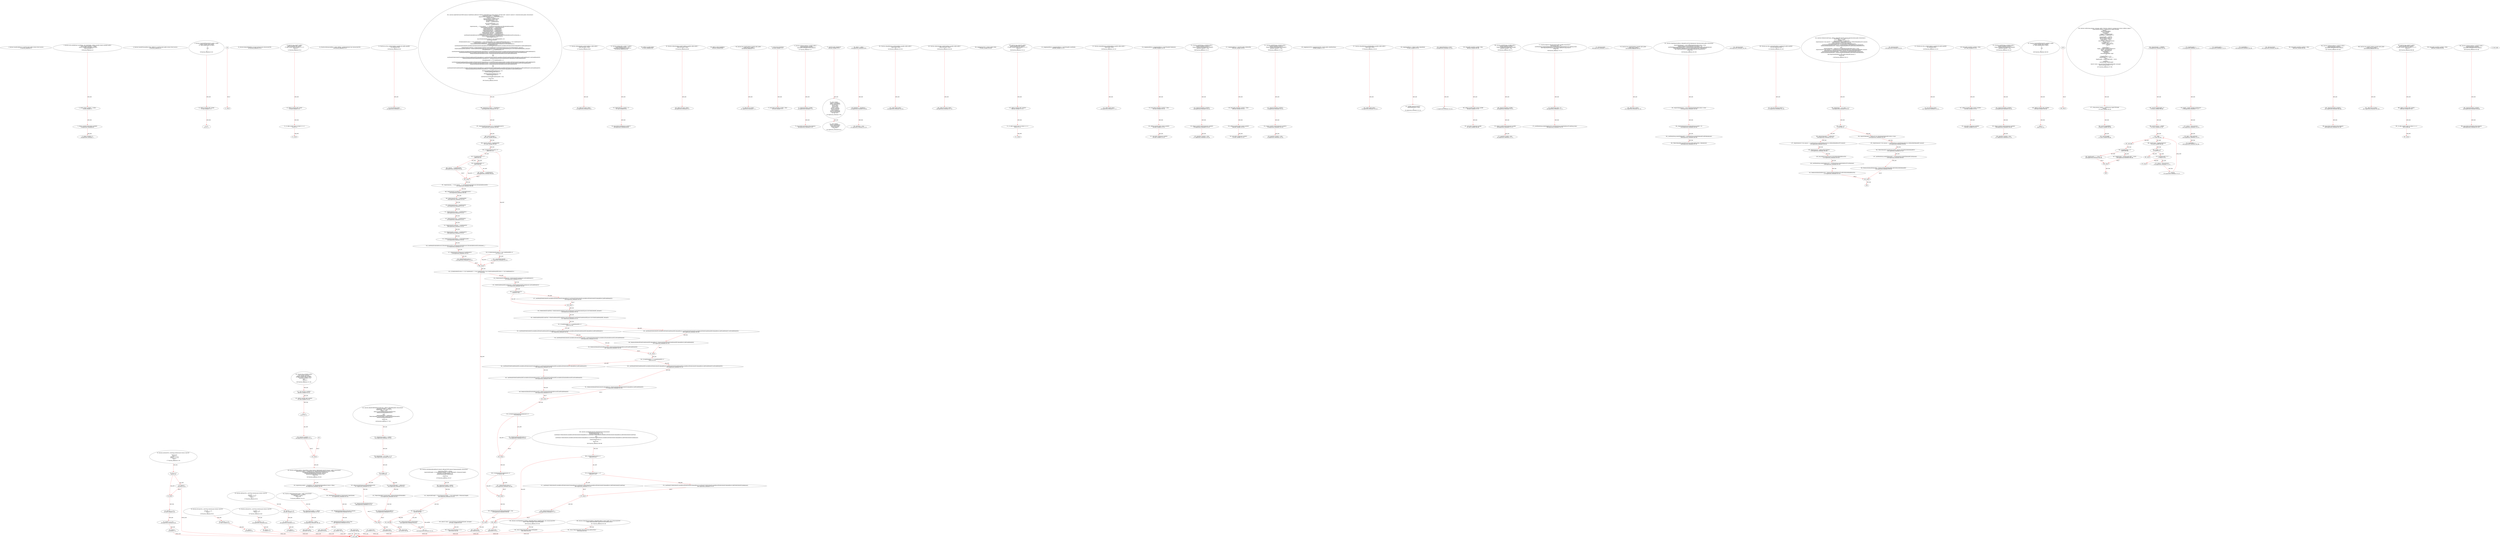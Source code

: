 digraph  {
13 [label="2_ function transfer(address to, uint256 value) public returns (bool success);\n13-function_definition-3-3", method="transfer(address to,uint256 value)", type_label=function_definition];
29 [label="3_ function cash_unchk46(uint roundIndex, uint subpotIndex, address payable winner_unchk46) public{\n        uint64 subpot_unchk46 = 3 ether;\n        winner_unchk46.send(subpot_unchk46);   \n        subpot_unchk46= 0;\n}\n29-function_definition-4-8", method="cash_unchk46(uint roundIndex,uint subpotIndex,address payable winner_unchk46)", type_label=function_definition];
45 [label="4_ uint64 subpot_unchk46 = 3 ether;\n45-new_variable-5-5", method="cash_unchk46(uint roundIndex,uint subpotIndex,address payable winner_unchk46)", type_label=new_variable];
52 [label="5_ winner_unchk46.send(subpot_unchk46);\n52-expression_statement-6-6", method="cash_unchk46(uint roundIndex,uint subpotIndex,address payable winner_unchk46)", type_label=expression_statement];
59 [label="6_ subpot_unchk46= 0;\n59-expression_statement-7-7", method="cash_unchk46(uint roundIndex,uint subpotIndex,address payable winner_unchk46)", type_label=expression_statement];
63 [label="8_ function transferFrom(address from, address to, uint256 value) public returns (bool success);\n63-function_definition-9-9", method="transferFrom(address from,address to,uint256 value)", type_label=function_definition];
83 [label="9_ function UncheckedExternalCall_unchk4 () public\n{  address payable addr_unchk4;\n   if (! addr_unchk4.send (42 ether))  \n      { \n      }\n	else\n      { \n      }\n}\n83-function_definition-10-18", method="UncheckedExternalCall_unchk4()", type_label=function_definition];
87 [label="10_ address payable addr_unchk4;\n87-new_variable-11-11", method="UncheckedExternalCall_unchk4()", type_label=new_variable];
92 [label="11_ if\n92-if-12-17", method="UncheckedExternalCall_unchk4()", type_label=if];
3164 [label="11_ end_if", method="UncheckedExternalCall_unchk4()", type_label=end_if];
103 [label="18_ function balanceOf(address account) external view returns(uint256);\n103-function_definition-19-19", method="balanceOf(address account)", type_label=function_definition];
115 [label="19_ function bug_unchk7() public{\naddress payable addr_unchk7;\nif (!addr_unchk7.send (10 ether) || 1==1)\n	{revert();}\n}\n115-function_definition-20-24", method="bug_unchk7()", type_label=function_definition];
119 [label="20_ address payable addr_unchk7;\n119-new_variable-21-21", method="bug_unchk7()", type_label=new_variable];
124 [label="21_ if_!addr_unchk7.send (10 ether) || 1==1\n124-if-22-23", method="bug_unchk7()", type_label=if];
3196 [label="21_ end_if", method="bug_unchk7()", type_label=end_if];
140 [label="24_ function allowance(address _owner, address _spender)external view returns(uint256);\n140-function_definition-25-25", method="allowance(address _owner,address _spender)", type_label=function_definition];
156 [label="25_ function my_func_unchk23(address payable dst) public payable{\n        dst.send(msg.value);\n    }\n156-function_definition-26-28", method="my_func_unchk23(address payable dst)", type_label=function_definition];
165 [label="26_ dst.send(msg.value);\n165-expression_statement-27-27", method="my_func_unchk23(address payable dst)", type_label=expression_statement];
177 [label="30_ function mul(uint256 a, uint256 b) internal pure returns (uint256) \n    {\n        if (a == 0) {\n        return 0;}\n        uint256 c = a * b;\n        assert(c / a == b);\n        return c;\n    }\n177-function_definition-31-38", method="mul(uint256 a,uint256 b)", type_label=function_definition];
194 [label="32_ if_a == 0\n194-if-33-34", method="mul(uint256 a,uint256 b)", type_label=if];
3266 [label="32_ end_if", method="mul(uint256 a,uint256 b)", type_label=end_if];
199 [label="33_ return 0;\n199-return-34-34", method="mul(uint256 a,uint256 b)", type_label=return];
201 [label="34_ uint256 c = a * b;\n201-new_variable-35-35", method="mul(uint256 a,uint256 b)", type_label=new_variable];
209 [label="35_ assert(c / a == b);\n209-expression_statement-36-36", method="mul(uint256 a,uint256 b)", type_label=expression_statement];
218 [label="36_ return c;\n218-return-37-37", method="mul(uint256 a,uint256 b)", type_label=return];
220 [label="38_ function div(uint256 a, uint256 b) internal pure returns (uint256) \n    {\n        uint256 c = a / b;\n        return c;\n    }\n220-function_definition-39-43", method="div(uint256 a,uint256 b)", type_label=function_definition];
237 [label="40_ uint256 c = a / b;\n237-new_variable-41-41", method="div(uint256 a,uint256 b)", type_label=new_variable];
245 [label="41_ return c;\n245-return-42-42", method="div(uint256 a,uint256 b)", type_label=return];
247 [label="43_ function sub(uint256 a, uint256 b) internal pure returns (uint256) \n    {\n        assert(b <= a);\n        return a - b;\n    }\n247-function_definition-44-48", method="sub(uint256 a,uint256 b)", type_label=function_definition];
264 [label="45_ assert(b <= a);\n264-expression_statement-46-46", method="sub(uint256 a,uint256 b)", type_label=expression_statement];
271 [label="46_ return a - b;\n271-return-47-47", method="sub(uint256 a,uint256 b)", type_label=return];
275 [label="48_ function add(uint256 a, uint256 b) internal pure returns (uint256) \n    {\n        uint256 c = a + b;\n        assert(c >= a);\n        return c;\n    }\n275-function_definition-49-54", method="add(uint256 a,uint256 b)", type_label=function_definition];
292 [label="50_ uint256 c = a + b;\n292-new_variable-51-51", method="add(uint256 a,uint256 b)", type_label=new_variable];
300 [label="51_ assert(c >= a);\n300-expression_statement-52-52", method="add(uint256 a,uint256 b)", type_label=expression_statement];
307 [label="52_ return c;\n307-return-53-53", method="add(uint256 a,uint256 b)", type_label=return];
317 [label="57_ function callnotchecked_unchk13(address callee) public {\n    callee.call.value(1 ether);\n  }\n317-function_definition-58-60", method="callnotchecked_unchk13(address callee)", type_label=function_definition];
325 [label="58_ callee.call.value(1 ether);\n325-expression_statement-59-59", method="callnotchecked_unchk13(address callee)", type_label=expression_statement];
353 [label="61_ function withdrawBal_unchk17 () public{\n	uint64 Balances_unchk17 = 0;\n	msg.sender.send(Balances_unchk17);}\n353-function_definition-62-64", method="withdrawBal_unchk17()", type_label=function_definition];
357 [label="62_ uint64 Balances_unchk17 = 0;\n357-new_variable-63-63", method="withdrawBal_unchk17()", type_label=new_variable];
363 [label="63_ msg.sender.send(Balances_unchk17);\n363-expression_statement-64-64", method="withdrawBal_unchk17()", type_label=expression_statement];
372 [label="64_ address payable admin;\n372-new_variable-65-65", method="", type_label=new_variable];
376 [label="65_ function callnotchecked_unchk37(address payable callee) public {\n    callee.call.value(1 ether);\n  }\n376-function_definition-66-68", method="callnotchecked_unchk37(address payable callee)", type_label=function_definition];
384 [label="66_ callee.call.value(1 ether);\n384-expression_statement-67-67", method="callnotchecked_unchk37(address payable callee)", type_label=expression_statement];
394 [label="68_ address public feeAddress;\n394-new_variable-69-69", method="", type_label=new_variable];
399 [label="69_ function bug_unchk3(address payable addr) public\n      {addr.send (42 ether); }\n399-function_definition-70-71", method="bug_unchk3(address payable addr)", type_label=function_definition];
407 [label="70_ addr.send (42 ether);\n407-expression_statement-71-71", method="bug_unchk3(address payable addr)", type_label=expression_statement];
415 [label="71_ bool private dexStatus;\n415-new_variable-72-72", method="", type_label=new_variable];
420 [label="72_ bool public payedOut_unchk9 = false;\n420-new_variable-73-73", method="", type_label=new_variable];
427 [label="73_ function withdrawLeftOver_unchk9() public {\n        require(payedOut_unchk9);\n        msg.sender.send(address(this).balance);\n    }\n427-function_definition-74-77", method="withdrawLeftOver_unchk9()", type_label=function_definition];
431 [label="74_ require(payedOut_unchk9);\n431-expression_statement-75-75", method="withdrawLeftOver_unchk9()", type_label=expression_statement];
436 [label="75_ msg.sender.send(address(this).balance);\n436-expression_statement-76-76", method="withdrawLeftOver_unchk9()", type_label=expression_statement];
449 [label="77_ uint256 public tokenId=0;\n449-new_variable-78-78", method="", type_label=new_variable];
455 [label="78_ struct orders{\n        address userAddress;\n        address tokenAddress;\n        uint256 type_;\n        uint256 price;\n        uint256 total;\n        uint256 _decimal;\n        uint256 tradeTotal;\n        uint256 amount;\n        uint256 tradeAmount;\n        uint256 pairOrderID;\n        uint256 status; \n    }\n455-expression_statement-79-91", method="orders()", type_label=expression_statement];
501 [label="91_ struct tokens{\n        address tokenAddress;\n        string tokenSymbol;\n        uint256 decimals;\n        bool status;\n    }\n501-expression_statement-92-97", method="tokens()", type_label=expression_statement];
529 [label="98_ admin = _admin;\n529-expression_statement-99-99", method="", type_label=expression_statement];
533 [label="99_ feeAddress = feeAddress_;\n533-expression_statement-100-100", method="", type_label=expression_statement];
537 [label="100_ dexStatus = true;\n537-expression_statement-101-101", method="", type_label=expression_statement];
542 [label="102_ function unhandledsend_unchk14(address payable callee) public {\n    callee.send(5 ether);\n  }\n542-function_definition-103-105", method="unhandledsend_unchk14(address payable callee)", type_label=function_definition];
550 [label="103_ callee.send(5 ether);\n550-expression_statement-104-104", method="unhandledsend_unchk14(address payable callee)", type_label=expression_statement];
558 [label="105_ function callnotchecked_unchk25(address payable callee) public {\n    callee.call.value(1 ether);\n  }\n558-function_definition-106-108", method="callnotchecked_unchk25(address payable callee)", type_label=function_definition];
566 [label="106_ callee.call.value(1 ether);\n566-expression_statement-107-107", method="callnotchecked_unchk25(address payable callee)", type_label=expression_statement];
576 [label="108_ mapping(uint256=>orders) public Order;\n576-new_variable-109-109", method="", type_label=new_variable];
584 [label="109_ function bug_unchk19() public{\naddress payable addr_unchk19;\nif (!addr_unchk19.send (10 ether) || 1==1)\n	{revert();}\n}\n584-function_definition-110-114", method="bug_unchk19()", type_label=function_definition];
588 [label="110_ address payable addr_unchk19;\n588-new_variable-111-111", method="bug_unchk19()", type_label=new_variable];
593 [label="111_ if_!addr_unchk19.send (10 ether) || 1==1\n593-if-112-113", method="bug_unchk19()", type_label=if];
3665 [label="111_ end_if", method="bug_unchk19()", type_label=end_if];
609 [label="114_ mapping(address=>mapping(address=>uint256))public userDetails;\n609-new_variable-115-115", method="", type_label=new_variable];
618 [label="115_ function unhandledsend_unchk26(address payable callee) public {\n    callee.send(5 ether);\n  }\n618-function_definition-116-118", method="unhandledsend_unchk26(address payable callee)", type_label=function_definition];
626 [label="116_ callee.send(5 ether);\n626-expression_statement-117-117", method="unhandledsend_unchk26(address payable callee)", type_label=expression_statement];
634 [label="118_ mapping(address=>mapping(address=>uint256))public feeAmount;\n634-new_variable-119-119", method="", type_label=new_variable];
643 [label="119_ bool public payedOut_unchk20 = false;\n643-new_variable-120-120", method="", type_label=new_variable];
650 [label="120_ address payable public winner_unchk20;\n650-new_variable-121-121", method="", type_label=new_variable];
655 [label="121_ uint public winAmount_unchk20;\n655-new_variable-122-122", method="", type_label=new_variable];
660 [label="122_ function sendToWinner_unchk20() public {\n        require(!payedOut_unchk20);\n        winner_unchk20.send(winAmount_unchk20);\n        payedOut_unchk20 = true;\n    }\n660-function_definition-123-127", method="sendToWinner_unchk20()", type_label=function_definition];
664 [label="123_ require(!payedOut_unchk20);\n664-expression_statement-124-124", method="sendToWinner_unchk20()", type_label=expression_statement];
670 [label="124_ winner_unchk20.send(winAmount_unchk20);\n670-expression_statement-125-125", method="sendToWinner_unchk20()", type_label=expression_statement];
677 [label="125_ payedOut_unchk20 = true;\n677-expression_statement-126-126", method="sendToWinner_unchk20()", type_label=expression_statement];
682 [label="127_ mapping(address=>uint256) public withdrawfee;\n682-new_variable-128-128", method="", type_label=new_variable];
689 [label="128_ bool public payedOut_unchk32 = false;\n689-new_variable-129-129", method="", type_label=new_variable];
696 [label="129_ address payable public winner_unchk32;\n696-new_variable-130-130", method="", type_label=new_variable];
701 [label="130_ uint public winAmount_unchk32;\n701-new_variable-131-131", method="", type_label=new_variable];
706 [label="131_ function sendToWinner_unchk32() public {\n        require(!payedOut_unchk32);\n        winner_unchk32.send(winAmount_unchk32);\n        payedOut_unchk32 = true;\n    }\n706-function_definition-132-136", method="sendToWinner_unchk32()", type_label=function_definition];
710 [label="132_ require(!payedOut_unchk32);\n710-expression_statement-133-133", method="sendToWinner_unchk32()", type_label=expression_statement];
716 [label="133_ winner_unchk32.send(winAmount_unchk32);\n716-expression_statement-134-134", method="sendToWinner_unchk32()", type_label=expression_statement];
723 [label="134_ payedOut_unchk32 = true;\n723-expression_statement-135-135", method="sendToWinner_unchk32()", type_label=expression_statement];
728 [label="136_ mapping(uint256=>mapping(uint256=>bool)) public orderPairStatus;\n728-new_variable-137-137", method="", type_label=new_variable];
737 [label="137_ function unhandledsend_unchk38(address payable callee) public {\n    callee.send(5 ether);\n  }\n737-function_definition-138-140", method="unhandledsend_unchk38(address payable callee)", type_label=function_definition];
745 [label="138_ callee.send(5 ether);\n745-expression_statement-139-139", method="unhandledsend_unchk38(address payable callee)", type_label=expression_statement];
753 [label="140_ mapping(address=>tokens) public tokendetails;\n753-new_variable-141-141", method="", type_label=new_variable];
761 [label="141_ modifier dexstatuscheck(){\n       require(dexStatus==true);\n       _;\n    }\n761-expression_statement-142-145", method="", type_label=expression_statement];
764 [label="142_ require(dexStatus==true);\n764-expression_statement-143-143", method="", type_label=expression_statement];
772 [label="143_ _;\n772-expression_statement-144-144", method="", type_label=expression_statement];
774 [label="145_ function setDexStatus(bool status_) public returns(bool){\n        require(msg.sender == admin);\n        dexStatus = status_;\n        return true;\n    }\n774-function_definition-146-150", method="setDexStatus(bool status_)", type_label=function_definition];
786 [label="146_ require(msg.sender == admin);\n786-expression_statement-147-147", method="setDexStatus(bool status_)", type_label=expression_statement];
795 [label="147_ dexStatus = status_;\n795-expression_statement-148-148", method="setDexStatus(bool status_)", type_label=expression_statement];
799 [label="148_ return true;\n799-return-149-149", method="setDexStatus(bool status_)", type_label=return];
802 [label="150_ function bug_unchk30() public{\nuint receivers_unchk30;\naddress payable addr_unchk30;\nif (!addr_unchk30.send(42 ether))\n	{receivers_unchk30 +=1;}\nelse\n	{revert();}\n}\n802-function_definition-151-158", method="bug_unchk30()", type_label=function_definition];
806 [label="151_ uint receivers_unchk30;\n806-new_variable-152-152", method="bug_unchk30()", type_label=new_variable];
811 [label="152_ address payable addr_unchk30;\n811-new_variable-153-153", method="bug_unchk30()", type_label=new_variable];
816 [label="153_ if\n816-if-154-157", method="bug_unchk30()", type_label=if];
3888 [label="153_ end_if", method="bug_unchk30()", type_label=end_if];
826 [label="154_ receivers_unchk30 +=1;\n826-expression_statement-155-155", method="bug_unchk30()", type_label=expression_statement];
833 [label="158_ function addToken(address tokenAddress,string memory tokenSymbol,uint256 decimal_) public returns(bool){\n        require(msg.sender == feeAddress && tokendetails[tokenAddress].status==false);\n        tokendetails[tokenAddress].tokenSymbol=tokenSymbol;\n        tokendetails[tokenAddress].decimals=decimal_;\n        tokendetails[tokenAddress].status=true;\n        return true;\n    }\n833-function_definition-159-165", method="addToken(address tokenAddress,string memory tokenSymbol,uint256 decimal_)", type_label=function_definition];
853 [label="159_ require(msg.sender == feeAddress && tokendetails[tokenAddress].status==false);\n853-expression_statement-160-160", method="addToken(address tokenAddress,string memory tokenSymbol,uint256 decimal_)", type_label=expression_statement];
871 [label="160_ tokendetails[tokenAddress].tokenSymbol=tokenSymbol;\n871-expression_statement-161-161", method="addToken(address tokenAddress,string memory tokenSymbol,uint256 decimal_)", type_label=expression_statement];
879 [label="161_ tokendetails[tokenAddress].decimals=decimal_;\n879-expression_statement-162-162", method="addToken(address tokenAddress,string memory tokenSymbol,uint256 decimal_)", type_label=expression_statement];
887 [label="162_ tokendetails[tokenAddress].status=true;\n887-expression_statement-163-163", method="addToken(address tokenAddress,string memory tokenSymbol,uint256 decimal_)", type_label=expression_statement];
896 [label="163_ return true;\n896-return-164-164", method="addToken(address tokenAddress,string memory tokenSymbol,uint256 decimal_)", type_label=return];
899 [label="165_ bool public payedOut_unchk8 = false;\n899-new_variable-166-166", method="", type_label=new_variable];
906 [label="166_ address payable public winner_unchk8;\n906-new_variable-167-167", method="", type_label=new_variable];
911 [label="167_ uint public winAmount_unchk8;\n911-new_variable-168-168", method="", type_label=new_variable];
916 [label="168_ function sendToWinner_unchk8() public {\n        require(!payedOut_unchk8);\n        winner_unchk8.send(winAmount_unchk8);\n        payedOut_unchk8 = true;\n    }\n916-function_definition-169-173", method="sendToWinner_unchk8()", type_label=function_definition];
920 [label="169_ require(!payedOut_unchk8);\n920-expression_statement-170-170", method="sendToWinner_unchk8()", type_label=expression_statement];
926 [label="170_ winner_unchk8.send(winAmount_unchk8);\n926-expression_statement-171-171", method="sendToWinner_unchk8()", type_label=expression_statement];
933 [label="171_ payedOut_unchk8 = true;\n933-expression_statement-172-172", method="sendToWinner_unchk8()", type_label=expression_statement];
938 [label="173_ function deposit() dexstatuscheck public payable returns(bool) {\n        require(msg.value > 0);\n        userDetails[msg.sender][address(0)]=userDetails[msg.sender][address(0)].add(msg.value);\n        emit DepositandWithdraw( msg.sender, address(0),msg.value,0);\n        return true;\n    }\n938-function_definition-174-179", method="deposit()", type_label=function_definition];
940 [label="173_ dexstatuscheck\n940-expression_statement-174-174", method="deposit()", type_label=expression_statement];
949 [label="174_ require(msg.value > 0);\n949-expression_statement-175-175", method="deposit()", type_label=expression_statement];
958 [label="175_ userDetails[msg.sender][address(0)]=userDetails[msg.sender][address(0)].add(msg.value);\n958-expression_statement-176-176", method="deposit()", type_label=expression_statement];
1001 [label="177_ return true;\n1001-return-178-178", method="deposit()", type_label=return];
1004 [label="179_ function bug_unchk39(address payable addr) public\n      {addr.send (4 ether); }\n1004-function_definition-180-181", method="bug_unchk39(address payable addr)", type_label=function_definition];
1012 [label="180_ addr.send (4 ether);\n1012-expression_statement-181-181", method="bug_unchk39(address payable addr)", type_label=expression_statement];
1020 [label="181_ function tokenDeposit(address tokenaddr,uint256 tokenAmount) dexstatuscheck public returns(bool)\n    {\n        require(tokenAmount > 0 && tokendetails[tokenaddr].status==true);\n        require(tokenallowance(tokenaddr,msg.sender) > 0);\n        userDetails[msg.sender][tokenaddr] = userDetails[msg.sender][tokenaddr].add(tokenAmount);\n        Token(tokenaddr).transferFrom(msg.sender,address(this), tokenAmount);\n        emit DepositandWithdraw( msg.sender,tokenaddr,tokenAmount,0);\n        return true;\n    }\n1020-function_definition-182-190", method="tokenDeposit(address tokenaddr,uint256 tokenAmount)", type_label=function_definition];
1030 [label="181_ dexstatuscheck\n1030-expression_statement-182-182", method="tokenDeposit(address tokenaddr,uint256 tokenAmount)", type_label=expression_statement];
1038 [label="183_ require(tokenAmount > 0 && tokendetails[tokenaddr].status==true);\n1038-expression_statement-184-184", method="tokenDeposit(address tokenaddr,uint256 tokenAmount)", type_label=expression_statement];
1054 [label="184_ require(tokenallowance(tokenaddr,msg.sender) > 0);\n1054-expression_statement-185-185", method="tokenDeposit(address tokenaddr,uint256 tokenAmount)", type_label=expression_statement];
1068 [label="185_ userDetails[msg.sender][tokenaddr] = userDetails[msg.sender][tokenaddr].add(tokenAmount);\n1068-expression_statement-186-186", method="tokenDeposit(address tokenaddr,uint256 tokenAmount)", type_label=expression_statement];
1089 [label="186_ Token(tokenaddr).transferFrom(msg.sender,address(this), tokenAmount);\n1089-expression_statement-187-187", method="tokenDeposit(address tokenaddr,uint256 tokenAmount)", type_label=expression_statement];
1119 [label="188_ return true;\n1119-return-189-189", method="tokenDeposit(address tokenaddr,uint256 tokenAmount)", type_label=return];
1122 [label="190_ function my_func_uncheck36(address payable dst) public payable{\n        dst.call.value(msg.value)(\"\");\n    }\n1122-function_definition-191-193", method="my_func_uncheck36(address payable dst)", type_label=function_definition];
1131 [label="191_ dst.call.value(msg.value)(\"\");\n1131-expression_statement-192-192", method="my_func_uncheck36(address payable dst)", type_label=expression_statement];
1146 [label="193_ function withdraw(uint8 type_,address tokenaddr,uint256 amount) dexstatuscheck public returns(bool) {\n        require(type_ ==0 || type_ == 1);\n         if(type_==0){  \n         require(tokenaddr == address(0));\n         require(amount>0 && amount <= userDetails[msg.sender][address(0)] && withdrawfee[address(0)]<amount);\n         require(amount<=address(this).balance);\n                msg.sender.transfer(amount.sub(withdrawfee[address(0)]));    \n                userDetails[msg.sender][address(0)] = userDetails[msg.sender][address(0)].sub(amount);\n                feeAmount[admin][address(0)] = feeAmount[admin][address(0)].add(withdrawfee[address(0)]);\n        }\n        else{  \n        require(tokenaddr != address(0) && tokendetails[tokenaddr].status==true);\n        require(amount>0 && amount <= userDetails[msg.sender][tokenaddr] && withdrawfee[tokenaddr]<amount);\n              Token(tokenaddr).transfer(msg.sender, (amount.sub(withdrawfee[tokenaddr])));\n              userDetails[msg.sender][tokenaddr] = userDetails[msg.sender][tokenaddr].sub(amount);\n              feeAmount[admin][tokenaddr] = feeAmount[admin][tokenaddr].add(withdrawfee[tokenaddr]);\n        }\n        emit DepositandWithdraw( msg.sender,tokenaddr,amount,1);\n        return true;\n    }\n1146-function_definition-194-213", method="withdraw(uint8 type_,address tokenaddr,uint256 amount)", type_label=function_definition];
1160 [label="193_ dexstatuscheck\n1160-expression_statement-194-194", method="withdraw(uint8 type_,address tokenaddr,uint256 amount)", type_label=expression_statement];
1168 [label="194_ require(type_ ==0 || type_ == 1);\n1168-expression_statement-195-195", method="withdraw(uint8 type_,address tokenaddr,uint256 amount)", type_label=expression_statement];
1179 [label="195_ if_type_==0\n1179-if-196-210", method="withdraw(uint8 type_,address tokenaddr,uint256 amount)", type_label=if];
4251 [label="195_ end_if", method="withdraw(uint8 type_,address tokenaddr,uint256 amount)", type_label=end_if];
1184 [label="196_ require(tokenaddr == address(0));\n1184-expression_statement-197-197", method="withdraw(uint8 type_,address tokenaddr,uint256 amount)", type_label=expression_statement];
1193 [label="197_ require(amount>0 && amount <= userDetails[msg.sender][address(0)] && withdrawfee[address(0)]<amount);\n1193-expression_statement-198-198", method="withdraw(uint8 type_,address tokenaddr,uint256 amount)", type_label=expression_statement];
1220 [label="198_ require(amount<=address(this).balance);\n1220-expression_statement-199-199", method="withdraw(uint8 type_,address tokenaddr,uint256 amount)", type_label=expression_statement];
1231 [label="199_ msg.sender.transfer(amount.sub(withdrawfee[address(0)]));\n1231-expression_statement-200-200", method="withdraw(uint8 type_,address tokenaddr,uint256 amount)", type_label=expression_statement];
1249 [label="200_ userDetails[msg.sender][address(0)] = userDetails[msg.sender][address(0)].sub(amount);\n1249-expression_statement-201-201", method="withdraw(uint8 type_,address tokenaddr,uint256 amount)", type_label=expression_statement];
1274 [label="201_ feeAmount[admin][address(0)] = feeAmount[admin][address(0)].add(withdrawfee[address(0)]);\n1274-expression_statement-202-202", method="withdraw(uint8 type_,address tokenaddr,uint256 amount)", type_label=expression_statement];
1300 [label="204_ require(tokenaddr != address(0) && tokendetails[tokenaddr].status==true);\n1300-expression_statement-205-205", method="withdraw(uint8 type_,address tokenaddr,uint256 amount)", type_label=expression_statement];
1318 [label="205_ require(amount>0 && amount <= userDetails[msg.sender][tokenaddr] && withdrawfee[tokenaddr]<amount);\n1318-expression_statement-206-206", method="withdraw(uint8 type_,address tokenaddr,uint256 amount)", type_label=expression_statement];
1341 [label="206_ Token(tokenaddr).transfer(msg.sender, (amount.sub(withdrawfee[tokenaddr])));\n1341-expression_statement-207-207", method="withdraw(uint8 type_,address tokenaddr,uint256 amount)", type_label=expression_statement];
1363 [label="207_ userDetails[msg.sender][tokenaddr] = userDetails[msg.sender][tokenaddr].sub(amount);\n1363-expression_statement-208-208", method="withdraw(uint8 type_,address tokenaddr,uint256 amount)", type_label=expression_statement];
1384 [label="208_ feeAmount[admin][tokenaddr] = feeAmount[admin][tokenaddr].add(withdrawfee[tokenaddr]);\n1384-expression_statement-209-209", method="withdraw(uint8 type_,address tokenaddr,uint256 amount)", type_label=expression_statement];
1415 [label="211_ return true;\n1415-return-212-212", method="withdraw(uint8 type_,address tokenaddr,uint256 amount)", type_label=return];
1418 [label="213_ function my_func_unchk35(address payable dst) public payable{\n        dst.send(msg.value);\n    }\n1418-function_definition-214-216", method="my_func_unchk35(address payable dst)", type_label=function_definition];
1427 [label="214_ dst.send(msg.value);\n1427-expression_statement-215-215", method="my_func_unchk35(address payable dst)", type_label=expression_statement];
1436 [label="216_ function adminProfitWithdraw(uint8 type_,address tokenAddr)public returns(bool){  \n       require(msg.sender == admin);\n       require(type_ ==0 || type_ == 1);\n         if(type_==0){  \n            admin.transfer(feeAmount[admin][address(0)]);\n            feeAmount[admin][address(0)]=0;\n        }\n        else{  \n            require(tokenAddr != address(0)) ;\n            Token(tokenAddr).transfer(admin, feeAmount[admin][tokenAddr]);\n            feeAmount[admin][tokenAddr]=0;\n        }\n            return true;\n        }\n1436-function_definition-217-230", method="adminProfitWithdraw(uint8 type_,address tokenAddr)", type_label=function_definition];
1452 [label="217_ require(msg.sender == admin);\n1452-expression_statement-218-218", method="adminProfitWithdraw(uint8 type_,address tokenAddr)", type_label=expression_statement];
1461 [label="218_ require(type_ ==0 || type_ == 1);\n1461-expression_statement-219-219", method="adminProfitWithdraw(uint8 type_,address tokenAddr)", type_label=expression_statement];
1472 [label="219_ if_type_==0\n1472-if-220-228", method="adminProfitWithdraw(uint8 type_,address tokenAddr)", type_label=if];
4544 [label="219_ end_if", method="adminProfitWithdraw(uint8 type_,address tokenAddr)", type_label=end_if];
1477 [label="220_ admin.transfer(feeAmount[admin][address(0)]);\n1477-expression_statement-221-221", method="adminProfitWithdraw(uint8 type_,address tokenAddr)", type_label=expression_statement];
1490 [label="221_ feeAmount[admin][address(0)]=0;\n1490-expression_statement-222-222", method="adminProfitWithdraw(uint8 type_,address tokenAddr)", type_label=expression_statement];
1501 [label="224_ require(tokenAddr != address(0)) ;\n1501-expression_statement-225-225", method="adminProfitWithdraw(uint8 type_,address tokenAddr)", type_label=expression_statement];
1510 [label="225_ Token(tokenAddr).transfer(admin, feeAmount[admin][tokenAddr]);\n1510-expression_statement-226-226", method="adminProfitWithdraw(uint8 type_,address tokenAddr)", type_label=expression_statement];
1526 [label="226_ feeAmount[admin][tokenAddr]=0;\n1526-expression_statement-227-227", method="adminProfitWithdraw(uint8 type_,address tokenAddr)", type_label=expression_statement];
1534 [label="228_ return true;\n1534-return-229-229", method="adminProfitWithdraw(uint8 type_,address tokenAddr)", type_label=return];
1537 [label="230_ bool public payedOut_unchk44 = false;\n1537-new_variable-231-231", method="", type_label=new_variable];
1544 [label="231_ address payable public winner_unchk44;\n1544-new_variable-232-232", method="", type_label=new_variable];
1549 [label="232_ uint public winAmount_unchk44;\n1549-new_variable-233-233", method="", type_label=new_variable];
1554 [label="233_ function sendToWinner_unchk44() public {\n        require(!payedOut_unchk44);\n        winner_unchk44.send(winAmount_unchk44);\n        payedOut_unchk44 = true;\n    }\n1554-function_definition-234-238", method="sendToWinner_unchk44()", type_label=function_definition];
1558 [label="234_ require(!payedOut_unchk44);\n1558-expression_statement-235-235", method="sendToWinner_unchk44()", type_label=expression_statement];
1564 [label="235_ winner_unchk44.send(winAmount_unchk44);\n1564-expression_statement-236-236", method="sendToWinner_unchk44()", type_label=expression_statement];
1571 [label="236_ payedOut_unchk44 = true;\n1571-expression_statement-237-237", method="sendToWinner_unchk44()", type_label=expression_statement];
1576 [label="238_ function setwithdrawfee(address[] memory addr,uint256[] memory feeamount)public returns(bool)\n        {\n          require(msg.sender==admin);\n          require(addr.length <10 && feeamount.length < 10 && addr.length==feeamount.length);\n          for(uint8 i=0;i<addr.length;i++){\n            withdrawfee[addr[i]]=feeamount[i];    \n          }\n           return true;\n        }\n1576-function_definition-239-247", method="setwithdrawfee(address[] memory addr,uint256[] memory feeamount)", type_label=function_definition];
1594 [label="240_ require(msg.sender==admin);\n1594-expression_statement-241-241", method="setwithdrawfee(address[] memory addr,uint256[] memory feeamount)", type_label=expression_statement];
1603 [label="241_ require(addr.length <10 && feeamount.length < 10 && addr.length==feeamount.length);\n1603-expression_statement-242-242", method="setwithdrawfee(address[] memory addr,uint256[] memory feeamount)", type_label=expression_statement];
1626 [label="242_ for(i<addr.length;;i++)\n1626-for-243-245", method="setwithdrawfee(address[] memory addr,uint256[] memory feeamount)", type_label=for];
4698 [label="242_ end_loop", method="setwithdrawfee(address[] memory addr,uint256[] memory feeamount)", type_label=end_loop];
1639 [label="242_ i++\n1639-expression_statement-243-243", method="setwithdrawfee(address[] memory addr,uint256[] memory feeamount)", type_label=expression_statement];
1642 [label="243_ withdrawfee[addr[i]]=feeamount[i];\n1642-expression_statement-244-244", method="setwithdrawfee(address[] memory addr,uint256[] memory feeamount)", type_label=expression_statement];
1652 [label="245_ return true;\n1652-return-246-246", method="setwithdrawfee(address[] memory addr,uint256[] memory feeamount)", type_label=return];
1655 [label="247_ function UncheckedExternalCall_unchk40 () public\n{  address payable addr_unchk40;\n   if (! addr_unchk40.send (2 ether))  \n      { \n      }\n	else\n      { \n      }\n}\n1655-function_definition-248-256", method="UncheckedExternalCall_unchk40()", type_label=function_definition];
1659 [label="248_ address payable addr_unchk40;\n1659-new_variable-249-249", method="UncheckedExternalCall_unchk40()", type_label=new_variable];
1664 [label="249_ if\n1664-if-250-255", method="UncheckedExternalCall_unchk40()", type_label=if];
4736 [label="249_ end_if", method="UncheckedExternalCall_unchk40()", type_label=end_if];
1675 [label="256_ function verify(string memory  message, uint8 v, bytes32 r, bytes32 s) private pure returns (address signer) {\n        string memory header = \"\x19Ethereum Signed Message:\n000000\";\n        uint256 lengthOffset;\n        uint256 length;\n        assembly {\n            length := mload(message)\n            lengthOffset := add(header, 57)\n        }\n        require(length <= 999999);\n        uint256 lengthLength = 0;\n        uint256 divisor = 100000; \n        while (divisor != 0) {\n            uint256 digit = length.div(divisor);\n            if (digit == 0) {\n                if (lengthLength == 0) {\n                      divisor = divisor.div(10);\n                      continue;\n                    }\n            }\n            lengthLength++;\n            length = length.sub(digit.mul(divisor));\n            divisor = divisor.div(10);\n            digit = digit.add(0x30);\n            lengthOffset++;\n            assembly {\n                mstore8(lengthOffset, digit)\n            }\n        }  \n        if (lengthLength == 0) {\n            lengthLength = 1 + 0x19 + 1;\n        } else {\n            lengthLength = lengthLength.add(1 + 0x19);\n        }\n        assembly {\n            mstore(header, lengthLength)\n        }\n        bytes32 check = keccak256(abi.encodePacked(header, message));\n        return ecrecover(check, v, r, s);\n    }\n1675-function_definition-257-295", method="verify(string memory  message,uint8 v,bytes32 r,bytes32 s)", type_label=function_definition];
1701 [label="257_ string memory header = \"\x19Ethereum Signed Message:\n000000\";\n1701-new_variable-258-258", method="verify(string memory  message,uint8 v,bytes32 r,bytes32 s)", type_label=new_variable];
1708 [label="258_ uint256 lengthOffset;\n1708-new_variable-259-259", method="verify(string memory  message,uint8 v,bytes32 r,bytes32 s)", type_label=new_variable];
1713 [label="259_ uint256 length;\n1713-new_variable-260-260", method="verify(string memory  message,uint8 v,bytes32 r,bytes32 s)", type_label=new_variable];
1738 [label="264_ require(length <= 999999);\n1738-expression_statement-265-265", method="verify(string memory  message,uint8 v,bytes32 r,bytes32 s)", type_label=expression_statement];
1745 [label="265_ uint256 lengthLength = 0;\n1745-new_variable-266-266", method="verify(string memory  message,uint8 v,bytes32 r,bytes32 s)", type_label=new_variable];
1751 [label="266_ uint256 divisor = 100000;\n1751-new_variable-267-267", method="verify(string memory  message,uint8 v,bytes32 r,bytes32 s)", type_label=new_variable];
1757 [label="267_ while\n1757-while-268-284", method="verify(string memory  message,uint8 v,bytes32 r,bytes32 s)", type_label=while];
4829 [label="267_ end_loop", method="verify(string memory  message,uint8 v,bytes32 r,bytes32 s)", type_label=end_loop];
1762 [label="268_ uint256 digit = length.div(divisor);\n1762-new_variable-269-269", method="verify(string memory  message,uint8 v,bytes32 r,bytes32 s)", type_label=new_variable];
1773 [label="269_ if_digit == 0\n1773-if-270-275", method="verify(string memory  message,uint8 v,bytes32 r,bytes32 s)", type_label=if];
4845 [label="269_ end_if", method="verify(string memory  message,uint8 v,bytes32 r,bytes32 s)", type_label=end_if];
1778 [label="270_ if_lengthLength == 0\n1778-if-271-274", method="verify(string memory  message,uint8 v,bytes32 r,bytes32 s)", type_label=if];
4850 [label="270_ end_if", method="verify(string memory  message,uint8 v,bytes32 r,bytes32 s)", type_label=end_if];
1783 [label="271_ divisor = divisor.div(10);\n1783-expression_statement-272-272", method="verify(string memory  message,uint8 v,bytes32 r,bytes32 s)", type_label=expression_statement];
1792 [label="272_ continue;\n1792-expression_statement-273-273", method="verify(string memory  message,uint8 v,bytes32 r,bytes32 s)", type_label=expression_statement];
1793 [label="275_ lengthLength++;\n1793-expression_statement-276-276", method="verify(string memory  message,uint8 v,bytes32 r,bytes32 s)", type_label=expression_statement];
1794 [label="275_ lengthLength++\n1794-expression_statement-276-276", method="verify(string memory  message,uint8 v,bytes32 r,bytes32 s)", type_label=expression_statement];
1796 [label="276_ length = length.sub(digit.mul(divisor));\n1796-expression_statement-277-277", method="verify(string memory  message,uint8 v,bytes32 r,bytes32 s)", type_label=expression_statement];
1810 [label="277_ divisor = divisor.div(10);\n1810-expression_statement-278-278", method="verify(string memory  message,uint8 v,bytes32 r,bytes32 s)", type_label=expression_statement];
1819 [label="278_ digit = digit.add(0x30);\n1819-expression_statement-279-279", method="verify(string memory  message,uint8 v,bytes32 r,bytes32 s)", type_label=expression_statement];
1828 [label="279_ lengthOffset++;\n1828-expression_statement-280-280", method="verify(string memory  message,uint8 v,bytes32 r,bytes32 s)", type_label=expression_statement];
1829 [label="279_ lengthOffset++\n1829-expression_statement-280-280", method="verify(string memory  message,uint8 v,bytes32 r,bytes32 s)", type_label=expression_statement];
1840 [label="284_ if_lengthLength == 0\n1840-if-285-289", method="verify(string memory  message,uint8 v,bytes32 r,bytes32 s)", type_label=if];
4912 [label="284_ end_if", method="verify(string memory  message,uint8 v,bytes32 r,bytes32 s)", type_label=end_if];
1845 [label="285_ lengthLength = 1 + 0x19 + 1;\n1845-expression_statement-286-286", method="verify(string memory  message,uint8 v,bytes32 r,bytes32 s)", type_label=expression_statement];
1854 [label="287_ lengthLength = lengthLength.add(1 + 0x19);\n1854-expression_statement-288-288", method="verify(string memory  message,uint8 v,bytes32 r,bytes32 s)", type_label=expression_statement];
1874 [label="292_ bytes32 check = keccak256(abi.encodePacked(header, message));\n1874-new_variable-293-293", method="verify(string memory  message,uint8 v,bytes32 r,bytes32 s)", type_label=new_variable];
1890 [label="293_ return ecrecover(check, v, r, s);\n1890-return-294-294", method="verify(string memory  message,uint8 v,bytes32 r,bytes32 s)", type_label=return];
1901 [label="295_ function makeOrder(uint256[9] memory tradeDetails,address[2] memory traderAddresses,string memory message,uint8  v,bytes32 r,bytes32 s) dexstatuscheck public returns(bool){\n      require(msg.sender == feeAddress);\n       require(verify((message),v,r,s)==traderAddresses[1]);\n      uint256 amount__;\n        uint256 orderiD = tradeDetails[0];\n        if(Order[orderiD].status==0){    \n            if(tradeDetails[6] == 0){\n                amount__ = tradeDetails[3];\n            }\n            else if(tradeDetails[6] ==1){\n                amount__ = tradeDetails[1];\n            }\n            require(amount__ > 0 && amount__ <= userDetails[traderAddresses[1]][traderAddresses[0]]);\n                Order[orderiD].userAddress = traderAddresses[1];\n                Order[orderiD].type_ = tradeDetails[6];\n                Order[orderiD].price = tradeDetails[2];\n                Order[orderiD].amount  = tradeDetails[1];\n                Order[orderiD].total  = tradeDetails[3];\n                Order[orderiD].tradeTotal  = tradeDetails[3];\n                Order[orderiD]._decimal  = tradeDetails[7];\n                Order[orderiD].tokenAddress = traderAddresses[0];       \n                userDetails[traderAddresses[1]][traderAddresses[0]]=userDetails[traderAddresses[1]][traderAddresses[0]].sub(amount__);\n                Order[orderiD].tradeAmount=tradeDetails[1];\n                Order[orderiD].status=1;\n        }\n        else if(Order[orderiD].status==1 && tradeDetails[8]==0){  \n            cancelOrder(orderiD);\n        }\n        if(Order[orderiD].status==1 && tradeDetails[1] > 0 && tradeDetails[8]>0 && Order[tradeDetails[8]].status==1 && tradeDetails[3]>0){  \n                Order[orderiD].tradeAmount =Order[orderiD].tradeAmount.sub(tradeDetails[1]);\n                Order[tradeDetails[8]].tradeAmount =Order[tradeDetails[8]].tradeAmount.sub(tradeDetails[1]);\n                if(tradeDetails[2]>0){\n                    userDetails[Order[orderiD].userAddress][Order[orderiD].tokenAddress]=userDetails[Order[orderiD].userAddress][Order[orderiD].tokenAddress].add(tradeDetails[2]);\n                }\n                Order[orderiD].tradeTotal =Order[orderiD].tradeTotal.sub(((tradeDetails[1].mul(Order[orderiD].price)).div(Order[orderiD]._decimal)));\n                Order[tradeDetails[8]].tradeTotal =Order[tradeDetails[8]].tradeTotal.sub(((tradeDetails[1].mul(Order[tradeDetails[8]].price)).div(Order[tradeDetails[8]]._decimal)));\n                    if(tradeDetails[6] == 1 || tradeDetails[6]==3)\n                    {\n                        userDetails[Order[orderiD].userAddress][Order[tradeDetails[8]].tokenAddress]=userDetails[Order[orderiD].userAddress][Order[tradeDetails[8]].tokenAddress].add(tradeDetails[1]);\n                        userDetails[Order[orderiD].userAddress][traderAddresses[0]]= userDetails[Order[orderiD].userAddress][traderAddresses[0]].sub(tradeDetails[4]);    \n                        feeAmount[admin][traderAddresses[0]]= feeAmount[admin][traderAddresses[0]].add(tradeDetails[4]);\n                    }\n                    else\n                    {\n                         userDetails[Order[orderiD].userAddress][Order[tradeDetails[8]].tokenAddress]=userDetails[Order[orderiD].userAddress][Order[tradeDetails[8]].tokenAddress].add(tradeDetails[1].sub(tradeDetails[4]));\n                            feeAmount[admin][Order[tradeDetails[8]].tokenAddress]= feeAmount[admin][Order[tradeDetails[8]].tokenAddress].add(tradeDetails[4]);\n                    }\n                    if(tradeDetails[6] == 2 || tradeDetails[6]==3)\n                    {\n                        userDetails[Order[tradeDetails[8]].userAddress][Order[orderiD].tokenAddress]=userDetails[Order[tradeDetails[8]].userAddress][Order[orderiD].tokenAddress].add(tradeDetails[3]);\n                        userDetails[Order[tradeDetails[8]].userAddress][traderAddresses[0]]= userDetails[Order[tradeDetails[8]].userAddress][traderAddresses[0]].sub(tradeDetails[5]);\n                        feeAmount[admin][traderAddresses[0]]= feeAmount[admin][traderAddresses[0]].add(tradeDetails[5]);\n                    }\n                    else\n                    {\n                         userDetails[Order[tradeDetails[8]].userAddress][Order[orderiD].tokenAddress]=userDetails[Order[tradeDetails[8]].userAddress][Order[orderiD].tokenAddress].add(tradeDetails[3].sub(tradeDetails[5]));\n                         feeAmount[admin][Order[orderiD].tokenAddress]= feeAmount[admin][Order[orderiD].tokenAddress].add(tradeDetails[5]);\n                    }\n                if(Order[tradeDetails[8]].tradeAmount==0){\n                    Order[tradeDetails[8]].status=2;    \n                }\n                if(Order[orderiD].tradeAmount==0){\n                    Order[orderiD].status=2;    \n                }\n                orderPairStatus[orderiD][tradeDetails[8]] = true;\n            }\n        return true; \n    }\n1901-function_definition-296-363", method="makeOrder(uint256[9] memory tradeDetails,address[2] memory traderAddresses,string memory message,uint8  v,bytes32 r,bytes32 s)", type_label=function_definition];
1931 [label="295_ dexstatuscheck\n1931-expression_statement-296-296", method="makeOrder(uint256[9] memory tradeDetails,address[2] memory traderAddresses,string memory message,uint8  v,bytes32 r,bytes32 s)", type_label=expression_statement];
1939 [label="296_ require(msg.sender == feeAddress);\n1939-expression_statement-297-297", method="makeOrder(uint256[9] memory tradeDetails,address[2] memory traderAddresses,string memory message,uint8  v,bytes32 r,bytes32 s)", type_label=expression_statement];
1948 [label="297_ require(verify((message),v,r,s)==traderAddresses[1]);\n1948-expression_statement-298-298", method="makeOrder(uint256[9] memory tradeDetails,address[2] memory traderAddresses,string memory message,uint8  v,bytes32 r,bytes32 s)", type_label=expression_statement];
1967 [label="298_ uint256 amount__;\n1967-new_variable-299-299", method="makeOrder(uint256[9] memory tradeDetails,address[2] memory traderAddresses,string memory message,uint8  v,bytes32 r,bytes32 s)", type_label=new_variable];
1972 [label="299_ uint256 orderiD = tradeDetails[0];\n1972-new_variable-300-300", method="makeOrder(uint256[9] memory tradeDetails,address[2] memory traderAddresses,string memory message,uint8  v,bytes32 r,bytes32 s)", type_label=new_variable];
1980 [label="300_ if_Order[orderiD].status==0\n1980-if-301-323", method="makeOrder(uint256[9] memory tradeDetails,address[2] memory traderAddresses,string memory message,uint8  v,bytes32 r,bytes32 s)", type_label=if];
5052 [label="300_ end_if", method="makeOrder(uint256[9] memory tradeDetails,address[2] memory traderAddresses,string memory message,uint8  v,bytes32 r,bytes32 s)", type_label=end_if];
1989 [label="301_ if_tradeDetails[6] == 0\n1989-if-302-307", method="makeOrder(uint256[9] memory tradeDetails,address[2] memory traderAddresses,string memory message,uint8  v,bytes32 r,bytes32 s)", type_label=if];
5061 [label="301_ end_if", method="makeOrder(uint256[9] memory tradeDetails,address[2] memory traderAddresses,string memory message,uint8  v,bytes32 r,bytes32 s)", type_label=end_if];
1996 [label="302_ amount__ = tradeDetails[3];\n1996-expression_statement-303-303", method="makeOrder(uint256[9] memory tradeDetails,address[2] memory traderAddresses,string memory message,uint8  v,bytes32 r,bytes32 s)", type_label=expression_statement];
2002 [label="304_ if_tradeDetails[6] ==1\n2002-if-305-307", method="makeOrder(uint256[9] memory tradeDetails,address[2] memory traderAddresses,string memory message,uint8  v,bytes32 r,bytes32 s)", type_label=if];
2009 [label="305_ amount__ = tradeDetails[1];\n2009-expression_statement-306-306", method="makeOrder(uint256[9] memory tradeDetails,address[2] memory traderAddresses,string memory message,uint8  v,bytes32 r,bytes32 s)", type_label=expression_statement];
2015 [label="307_ require(amount__ > 0 && amount__ <= userDetails[traderAddresses[1]][traderAddresses[0]]);\n2015-expression_statement-308-308", method="makeOrder(uint256[9] memory tradeDetails,address[2] memory traderAddresses,string memory message,uint8  v,bytes32 r,bytes32 s)", type_label=expression_statement];
2034 [label="308_ Order[orderiD].userAddress = traderAddresses[1];\n2034-expression_statement-309-309", method="makeOrder(uint256[9] memory tradeDetails,address[2] memory traderAddresses,string memory message,uint8  v,bytes32 r,bytes32 s)", type_label=expression_statement];
2044 [label="309_ Order[orderiD].type_ = tradeDetails[6];\n2044-expression_statement-310-310", method="makeOrder(uint256[9] memory tradeDetails,address[2] memory traderAddresses,string memory message,uint8  v,bytes32 r,bytes32 s)", type_label=expression_statement];
2054 [label="310_ Order[orderiD].price = tradeDetails[2];\n2054-expression_statement-311-311", method="makeOrder(uint256[9] memory tradeDetails,address[2] memory traderAddresses,string memory message,uint8  v,bytes32 r,bytes32 s)", type_label=expression_statement];
2064 [label="311_ Order[orderiD].amount  = tradeDetails[1];\n2064-expression_statement-312-312", method="makeOrder(uint256[9] memory tradeDetails,address[2] memory traderAddresses,string memory message,uint8  v,bytes32 r,bytes32 s)", type_label=expression_statement];
2074 [label="312_ Order[orderiD].total  = tradeDetails[3];\n2074-expression_statement-313-313", method="makeOrder(uint256[9] memory tradeDetails,address[2] memory traderAddresses,string memory message,uint8  v,bytes32 r,bytes32 s)", type_label=expression_statement];
2084 [label="313_ Order[orderiD].tradeTotal  = tradeDetails[3];\n2084-expression_statement-314-314", method="makeOrder(uint256[9] memory tradeDetails,address[2] memory traderAddresses,string memory message,uint8  v,bytes32 r,bytes32 s)", type_label=expression_statement];
2094 [label="314_ Order[orderiD]._decimal  = tradeDetails[7];\n2094-expression_statement-315-315", method="makeOrder(uint256[9] memory tradeDetails,address[2] memory traderAddresses,string memory message,uint8  v,bytes32 r,bytes32 s)", type_label=expression_statement];
2104 [label="315_ Order[orderiD].tokenAddress = traderAddresses[0];\n2104-expression_statement-316-316", method="makeOrder(uint256[9] memory tradeDetails,address[2] memory traderAddresses,string memory message,uint8  v,bytes32 r,bytes32 s)", type_label=expression_statement];
2114 [label="316_ userDetails[traderAddresses[1]][traderAddresses[0]]=userDetails[traderAddresses[1]][traderAddresses[0]].sub(amount__);\n2114-expression_statement-317-317", method="makeOrder(uint256[9] memory tradeDetails,address[2] memory traderAddresses,string memory message,uint8  v,bytes32 r,bytes32 s)", type_label=expression_statement];
2139 [label="317_ Order[orderiD].tradeAmount=tradeDetails[1];\n2139-expression_statement-318-318", method="makeOrder(uint256[9] memory tradeDetails,address[2] memory traderAddresses,string memory message,uint8  v,bytes32 r,bytes32 s)", type_label=expression_statement];
2149 [label="318_ Order[orderiD].status=1;\n2149-expression_statement-319-319", method="makeOrder(uint256[9] memory tradeDetails,address[2] memory traderAddresses,string memory message,uint8  v,bytes32 r,bytes32 s)", type_label=expression_statement];
2157 [label="320_ if_Order[orderiD].status==1 && tradeDetails[8]==0\n2157-if-321-323", method="makeOrder(uint256[9] memory tradeDetails,address[2] memory traderAddresses,string memory message,uint8  v,bytes32 r,bytes32 s)", type_label=if];
2172 [label="321_ cancelOrder(orderiD);\n2172-expression_statement-322-322", method="makeOrder(uint256[9] memory tradeDetails,address[2] memory traderAddresses,string memory message,uint8  v,bytes32 r,bytes32 s)", type_label=expression_statement];
2177 [label="323_ if_Order[orderiD].status==1 && tradeDetails[1] > 0 && tradeDetails[8]>0 && Order[tradeDetails[8]].status==1 && tradeDetails[3]>0\n2177-if-324-361", method="makeOrder(uint256[9] memory tradeDetails,address[2] memory traderAddresses,string memory message,uint8  v,bytes32 r,bytes32 s)", type_label=if];
5249 [label="323_ end_if", method="makeOrder(uint256[9] memory tradeDetails,address[2] memory traderAddresses,string memory message,uint8  v,bytes32 r,bytes32 s)", type_label=end_if];
2214 [label="324_ Order[orderiD].tradeAmount =Order[orderiD].tradeAmount.sub(tradeDetails[1]);\n2214-expression_statement-325-325", method="makeOrder(uint256[9] memory tradeDetails,address[2] memory traderAddresses,string memory message,uint8  v,bytes32 r,bytes32 s)", type_label=expression_statement];
2233 [label="325_ Order[tradeDetails[8]].tradeAmount =Order[tradeDetails[8]].tradeAmount.sub(tradeDetails[1]);\n2233-expression_statement-326-326", method="makeOrder(uint256[9] memory tradeDetails,address[2] memory traderAddresses,string memory message,uint8  v,bytes32 r,bytes32 s)", type_label=expression_statement];
2256 [label="326_ if_tradeDetails[2]>0\n2256-if-327-329", method="makeOrder(uint256[9] memory tradeDetails,address[2] memory traderAddresses,string memory message,uint8  v,bytes32 r,bytes32 s)", type_label=if];
5328 [label="326_ end_if", method="makeOrder(uint256[9] memory tradeDetails,address[2] memory traderAddresses,string memory message,uint8  v,bytes32 r,bytes32 s)", type_label=end_if];
2263 [label="327_ userDetails[Order[orderiD].userAddress][Order[orderiD].tokenAddress]=userDetails[Order[orderiD].userAddress][Order[orderiD].tokenAddress].add(tradeDetails[2]);\n2263-expression_statement-328-328", method="makeOrder(uint256[9] memory tradeDetails,address[2] memory traderAddresses,string memory message,uint8  v,bytes32 r,bytes32 s)", type_label=expression_statement];
2298 [label="329_ Order[orderiD].tradeTotal =Order[orderiD].tradeTotal.sub(((tradeDetails[1].mul(Order[orderiD].price)).div(Order[orderiD]._decimal)));\n2298-expression_statement-330-330", method="makeOrder(uint256[9] memory tradeDetails,address[2] memory traderAddresses,string memory message,uint8  v,bytes32 r,bytes32 s)", type_label=expression_statement];
2337 [label="330_ Order[tradeDetails[8]].tradeTotal =Order[tradeDetails[8]].tradeTotal.sub(((tradeDetails[1].mul(Order[tradeDetails[8]].price)).div(Order[tradeDetails[8]]._decimal)));\n2337-expression_statement-331-331", method="makeOrder(uint256[9] memory tradeDetails,address[2] memory traderAddresses,string memory message,uint8  v,bytes32 r,bytes32 s)", type_label=expression_statement];
2384 [label="331_ if_tradeDetails[6] == 1 || tradeDetails[6]==3\n2384-if-332-342", method="makeOrder(uint256[9] memory tradeDetails,address[2] memory traderAddresses,string memory message,uint8  v,bytes32 r,bytes32 s)", type_label=if];
5456 [label="331_ end_if", method="makeOrder(uint256[9] memory tradeDetails,address[2] memory traderAddresses,string memory message,uint8  v,bytes32 r,bytes32 s)", type_label=end_if];
2397 [label="333_ userDetails[Order[orderiD].userAddress][Order[tradeDetails[8]].tokenAddress]=userDetails[Order[orderiD].userAddress][Order[tradeDetails[8]].tokenAddress].add(tradeDetails[1]);\n2397-expression_statement-334-334", method="makeOrder(uint256[9] memory tradeDetails,address[2] memory traderAddresses,string memory message,uint8  v,bytes32 r,bytes32 s)", type_label=expression_statement];
2436 [label="334_ userDetails[Order[orderiD].userAddress][traderAddresses[0]]= userDetails[Order[orderiD].userAddress][traderAddresses[0]].sub(tradeDetails[4]);\n2436-expression_statement-335-335", method="makeOrder(uint256[9] memory tradeDetails,address[2] memory traderAddresses,string memory message,uint8  v,bytes32 r,bytes32 s)", type_label=expression_statement];
2467 [label="335_ feeAmount[admin][traderAddresses[0]]= feeAmount[admin][traderAddresses[0]].add(tradeDetails[4]);\n2467-expression_statement-336-336", method="makeOrder(uint256[9] memory tradeDetails,address[2] memory traderAddresses,string memory message,uint8  v,bytes32 r,bytes32 s)", type_label=expression_statement];
2491 [label="339_ userDetails[Order[orderiD].userAddress][Order[tradeDetails[8]].tokenAddress]=userDetails[Order[orderiD].userAddress][Order[tradeDetails[8]].tokenAddress].add(tradeDetails[1].sub(tradeDetails[4]));\n2491-expression_statement-340-340", method="makeOrder(uint256[9] memory tradeDetails,address[2] memory traderAddresses,string memory message,uint8  v,bytes32 r,bytes32 s)", type_label=expression_statement];
2537 [label="340_ feeAmount[admin][Order[tradeDetails[8]].tokenAddress]= feeAmount[admin][Order[tradeDetails[8]].tokenAddress].add(tradeDetails[4]);\n2537-expression_statement-341-341", method="makeOrder(uint256[9] memory tradeDetails,address[2] memory traderAddresses,string memory message,uint8  v,bytes32 r,bytes32 s)", type_label=expression_statement];
2568 [label="342_ if_tradeDetails[6] == 2 || tradeDetails[6]==3\n2568-if-343-353", method="makeOrder(uint256[9] memory tradeDetails,address[2] memory traderAddresses,string memory message,uint8  v,bytes32 r,bytes32 s)", type_label=if];
5640 [label="342_ end_if", method="makeOrder(uint256[9] memory tradeDetails,address[2] memory traderAddresses,string memory message,uint8  v,bytes32 r,bytes32 s)", type_label=end_if];
2581 [label="344_ userDetails[Order[tradeDetails[8]].userAddress][Order[orderiD].tokenAddress]=userDetails[Order[tradeDetails[8]].userAddress][Order[orderiD].tokenAddress].add(tradeDetails[3]);\n2581-expression_statement-345-345", method="makeOrder(uint256[9] memory tradeDetails,address[2] memory traderAddresses,string memory message,uint8  v,bytes32 r,bytes32 s)", type_label=expression_statement];
2620 [label="345_ userDetails[Order[tradeDetails[8]].userAddress][traderAddresses[0]]= userDetails[Order[tradeDetails[8]].userAddress][traderAddresses[0]].sub(tradeDetails[5]);\n2620-expression_statement-346-346", method="makeOrder(uint256[9] memory tradeDetails,address[2] memory traderAddresses,string memory message,uint8  v,bytes32 r,bytes32 s)", type_label=expression_statement];
2655 [label="346_ feeAmount[admin][traderAddresses[0]]= feeAmount[admin][traderAddresses[0]].add(tradeDetails[5]);\n2655-expression_statement-347-347", method="makeOrder(uint256[9] memory tradeDetails,address[2] memory traderAddresses,string memory message,uint8  v,bytes32 r,bytes32 s)", type_label=expression_statement];
2679 [label="350_ userDetails[Order[tradeDetails[8]].userAddress][Order[orderiD].tokenAddress]=userDetails[Order[tradeDetails[8]].userAddress][Order[orderiD].tokenAddress].add(tradeDetails[3].sub(tradeDetails[5]));\n2679-expression_statement-351-351", method="makeOrder(uint256[9] memory tradeDetails,address[2] memory traderAddresses,string memory message,uint8  v,bytes32 r,bytes32 s)", type_label=expression_statement];
2725 [label="351_ feeAmount[admin][Order[orderiD].tokenAddress]= feeAmount[admin][Order[orderiD].tokenAddress].add(tradeDetails[5]);\n2725-expression_statement-352-352", method="makeOrder(uint256[9] memory tradeDetails,address[2] memory traderAddresses,string memory message,uint8  v,bytes32 r,bytes32 s)", type_label=expression_statement];
2752 [label="353_ if_Order[tradeDetails[8]].tradeAmount==0\n2752-if-354-356", method="makeOrder(uint256[9] memory tradeDetails,address[2] memory traderAddresses,string memory message,uint8  v,bytes32 r,bytes32 s)", type_label=if];
5824 [label="353_ end_if", method="makeOrder(uint256[9] memory tradeDetails,address[2] memory traderAddresses,string memory message,uint8  v,bytes32 r,bytes32 s)", type_label=end_if];
2763 [label="354_ Order[tradeDetails[8]].status=2;\n2763-expression_statement-355-355", method="makeOrder(uint256[9] memory tradeDetails,address[2] memory traderAddresses,string memory message,uint8  v,bytes32 r,bytes32 s)", type_label=expression_statement];
2773 [label="356_ if_Order[orderiD].tradeAmount==0\n2773-if-357-359", method="makeOrder(uint256[9] memory tradeDetails,address[2] memory traderAddresses,string memory message,uint8  v,bytes32 r,bytes32 s)", type_label=if];
5845 [label="356_ end_if", method="makeOrder(uint256[9] memory tradeDetails,address[2] memory traderAddresses,string memory message,uint8  v,bytes32 r,bytes32 s)", type_label=end_if];
2782 [label="357_ Order[orderiD].status=2;\n2782-expression_statement-358-358", method="makeOrder(uint256[9] memory tradeDetails,address[2] memory traderAddresses,string memory message,uint8  v,bytes32 r,bytes32 s)", type_label=expression_statement];
2790 [label="359_ orderPairStatus[orderiD][tradeDetails[8]] = true;\n2790-expression_statement-360-360", method="makeOrder(uint256[9] memory tradeDetails,address[2] memory traderAddresses,string memory message,uint8  v,bytes32 r,bytes32 s)", type_label=expression_statement];
2801 [label="361_ return true;\n2801-return-362-362", method="makeOrder(uint256[9] memory tradeDetails,address[2] memory traderAddresses,string memory message,uint8  v,bytes32 r,bytes32 s)", type_label=return];
2804 [label="363_ bool public payedOut_unchk33 = false;\n2804-new_variable-364-364", method="", type_label=new_variable];
2811 [label="364_ function withdrawLeftOver_unchk33() public {\n        require(payedOut_unchk33);\n        msg.sender.send(address(this).balance);\n    }\n2811-function_definition-365-368", method="withdrawLeftOver_unchk33()", type_label=function_definition];
2815 [label="365_ require(payedOut_unchk33);\n2815-expression_statement-366-366", method="withdrawLeftOver_unchk33()", type_label=expression_statement];
2820 [label="366_ msg.sender.send(address(this).balance);\n2820-expression_statement-367-367", method="withdrawLeftOver_unchk33()", type_label=expression_statement];
2833 [label="368_ function cancelOrder(uint256 orderid)internal returns(bool){\n        if(Order[orderid].status==1){\n            if(Order[orderid].type_ == 0){\n            userDetails[ Order[orderid].userAddress][Order[orderid].tokenAddress]=userDetails[ Order[orderid].userAddress][Order[orderid].tokenAddress].add(Order[orderid].tradeTotal);        \n            }\n            else{\n                userDetails[ Order[orderid].userAddress][Order[orderid].tokenAddress]=userDetails[ Order[orderid].userAddress][Order[orderid].tokenAddress].add(Order[orderid].tradeAmount);\n            }\n            Order[orderid].status=3;     \n        }\n        return true;\n}\n2833-function_definition-369-380", method="cancelOrder(uint256 orderid)", type_label=function_definition];
2845 [label="369_ if_Order[orderid].status==1\n2845-if-370-378", method="cancelOrder(uint256 orderid)", type_label=if];
5917 [label="369_ end_if", method="cancelOrder(uint256 orderid)", type_label=end_if];
2854 [label="370_ if_Order[orderid].type_ == 0\n2854-if-371-376", method="cancelOrder(uint256 orderid)", type_label=if];
5926 [label="370_ end_if", method="cancelOrder(uint256 orderid)", type_label=end_if];
2863 [label="371_ userDetails[ Order[orderid].userAddress][Order[orderid].tokenAddress]=userDetails[ Order[orderid].userAddress][Order[orderid].tokenAddress].add(Order[orderid].tradeTotal);\n2863-expression_statement-372-372", method="cancelOrder(uint256 orderid)", type_label=expression_statement];
2901 [label="374_ userDetails[ Order[orderid].userAddress][Order[orderid].tokenAddress]=userDetails[ Order[orderid].userAddress][Order[orderid].tokenAddress].add(Order[orderid].tradeAmount);\n2901-expression_statement-375-375", method="cancelOrder(uint256 orderid)", type_label=expression_statement];
2938 [label="376_ Order[orderid].status=3;\n2938-expression_statement-377-377", method="cancelOrder(uint256 orderid)", type_label=expression_statement];
2946 [label="378_ return true;\n2946-return-379-379", method="cancelOrder(uint256 orderid)", type_label=return];
2949 [label="380_ function bug_unchk27(address payable addr) public\n      {addr.send (42 ether); }\n2949-function_definition-381-382", method="bug_unchk27(address payable addr)", type_label=function_definition];
2957 [label="381_ addr.send (42 ether);\n2957-expression_statement-382-382", method="bug_unchk27(address payable addr)", type_label=expression_statement];
2965 [label="382_ function viewTokenBalance(address tokenAddr,address baladdr)public view returns(uint256){\n        return Token(tokenAddr).balanceOf(baladdr);\n    }\n2965-function_definition-383-385", method="viewTokenBalance(address tokenAddr,address baladdr)", type_label=function_definition];
2982 [label="383_ return Token(tokenAddr).balanceOf(baladdr);\n2982-return-384-384", method="viewTokenBalance(address tokenAddr,address baladdr)", type_label=return];
2992 [label="385_ function bug_unchk31() public{\naddress payable addr_unchk31;\nif (!addr_unchk31.send (10 ether) || 1==1)\n	{revert();}\n}\n2992-function_definition-386-390", method="bug_unchk31()", type_label=function_definition];
2996 [label="386_ address payable addr_unchk31;\n2996-new_variable-387-387", method="bug_unchk31()", type_label=new_variable];
3001 [label="387_ if_!addr_unchk31.send (10 ether) || 1==1\n3001-if-388-389", method="bug_unchk31()", type_label=if];
6073 [label="387_ end_if", method="bug_unchk31()", type_label=end_if];
3017 [label="390_ function tokenallowance(address tokenAddr,address owner) public view returns(uint256){\n        return Token(tokenAddr).allowance(owner,address(this));\n    }\n3017-function_definition-391-393", method="tokenallowance(address tokenAddr,address owner)", type_label=function_definition];
3034 [label="391_ return Token(tokenAddr).allowance(owner,address(this));\n3034-return-392-392", method="tokenallowance(address tokenAddr,address owner)", type_label=return];
3048 [label="393_ bool public payedOut_unchk45 = false;\n3048-new_variable-394-394", method="", type_label=new_variable];
3055 [label="394_ function withdrawLeftOver_unchk45() public {\n        require(payedOut_unchk45);\n        msg.sender.send(address(this).balance);\n    }\n3055-function_definition-395-398", method="withdrawLeftOver_unchk45()", type_label=function_definition];
3059 [label="395_ require(payedOut_unchk45);\n3059-expression_statement-396-396", method="withdrawLeftOver_unchk45()", type_label=expression_statement];
3064 [label="396_ msg.sender.send(address(this).balance);\n3064-expression_statement-397-397", method="withdrawLeftOver_unchk45()", type_label=expression_statement];
1 [label="0_ start_node", method="", type_label=start];
2 [label="0_ exit_node", method="", type_label=exit];
102;
831;
1403;
1674;
1865;
29 -> 45  [color=red, controlflow_type=next_line, edge_type=CFG_edge, key=0, label=next_line];
45 -> 52  [color=red, controlflow_type=next_line, edge_type=CFG_edge, key=0, label=next_line];
52 -> 59  [color=red, controlflow_type=next_line, edge_type=CFG_edge, key=0, label=next_line];
83 -> 87  [color=red, controlflow_type=next_line, edge_type=CFG_edge, key=0, label=next_line];
87 -> 92  [color=red, controlflow_type=next_line, edge_type=CFG_edge, key=0, label=next_line];
115 -> 119  [color=red, controlflow_type=next_line, edge_type=CFG_edge, key=0, label=next_line];
119 -> 124  [color=red, controlflow_type=next_line, edge_type=CFG_edge, key=0, label=next_line];
124 -> 3196  [color=red, controlflow_type=neg_next, edge_type=CFG_edge, key=0, label=neg_next];
156 -> 165  [color=red, controlflow_type=next_line, edge_type=CFG_edge, key=0, label=next_line];
177 -> 194  [color=red, controlflow_type=next_line, edge_type=CFG_edge, key=0, label=next_line];
194 -> 199  [color=red, controlflow_type=pos_next, edge_type=CFG_edge, key=0, label=pos_next];
194 -> 3266  [color=red, controlflow_type=neg_next, edge_type=CFG_edge, key=0, label=neg_next];
3266 -> 201  [color=red, controlflow_type=next_line, edge_type=CFG_edge, key=0, label=next_line];
199 -> 3266  [color=red, controlflow_type=end_if, edge_type=CFG_edge, key=0, label=end_if];
199 -> 2  [color=red, controlflow_type=return_exit, edge_type=CFG_edge, key=0, label=return_exit];
201 -> 209  [color=red, controlflow_type=next_line, edge_type=CFG_edge, key=0, label=next_line];
209 -> 218  [color=red, controlflow_type=next_line, edge_type=CFG_edge, key=0, label=next_line];
218 -> 2  [color=red, controlflow_type=return_exit, edge_type=CFG_edge, key=0, label=return_exit];
220 -> 237  [color=red, controlflow_type=next_line, edge_type=CFG_edge, key=0, label=next_line];
237 -> 245  [color=red, controlflow_type=next_line, edge_type=CFG_edge, key=0, label=next_line];
245 -> 2  [color=red, controlflow_type=return_exit, edge_type=CFG_edge, key=0, label=return_exit];
247 -> 264  [color=red, controlflow_type=next_line, edge_type=CFG_edge, key=0, label=next_line];
264 -> 271  [color=red, controlflow_type=next_line, edge_type=CFG_edge, key=0, label=next_line];
271 -> 2  [color=red, controlflow_type=return_exit, edge_type=CFG_edge, key=0, label=return_exit];
275 -> 292  [color=red, controlflow_type=next_line, edge_type=CFG_edge, key=0, label=next_line];
292 -> 300  [color=red, controlflow_type=next_line, edge_type=CFG_edge, key=0, label=next_line];
300 -> 307  [color=red, controlflow_type=next_line, edge_type=CFG_edge, key=0, label=next_line];
307 -> 2  [color=red, controlflow_type=return_exit, edge_type=CFG_edge, key=0, label=return_exit];
317 -> 325  [color=red, controlflow_type=next_line, edge_type=CFG_edge, key=0, label=next_line];
353 -> 357  [color=red, controlflow_type=next_line, edge_type=CFG_edge, key=0, label=next_line];
357 -> 363  [color=red, controlflow_type=next_line, edge_type=CFG_edge, key=0, label=next_line];
376 -> 384  [color=red, controlflow_type=next_line, edge_type=CFG_edge, key=0, label=next_line];
399 -> 407  [color=red, controlflow_type=next_line, edge_type=CFG_edge, key=0, label=next_line];
415 -> 420  [color=red, controlflow_type=next_line, edge_type=CFG_edge, key=0, label=next_line];
427 -> 431  [color=red, controlflow_type=next_line, edge_type=CFG_edge, key=0, label=next_line];
431 -> 436  [color=red, controlflow_type=next_line, edge_type=CFG_edge, key=0, label=next_line];
449 -> 455  [color=red, controlflow_type=next_line, edge_type=CFG_edge, key=0, label=next_line];
455 -> 501  [color=red, controlflow_type=next_line, edge_type=CFG_edge, key=0, label=next_line];
529 -> 533  [color=red, controlflow_type=next_line, edge_type=CFG_edge, key=0, label=next_line];
533 -> 537  [color=red, controlflow_type=next_line, edge_type=CFG_edge, key=0, label=next_line];
542 -> 550  [color=red, controlflow_type=next_line, edge_type=CFG_edge, key=0, label=next_line];
558 -> 566  [color=red, controlflow_type=next_line, edge_type=CFG_edge, key=0, label=next_line];
584 -> 588  [color=red, controlflow_type=next_line, edge_type=CFG_edge, key=0, label=next_line];
588 -> 593  [color=red, controlflow_type=next_line, edge_type=CFG_edge, key=0, label=next_line];
593 -> 3665  [color=red, controlflow_type=neg_next, edge_type=CFG_edge, key=0, label=neg_next];
618 -> 626  [color=red, controlflow_type=next_line, edge_type=CFG_edge, key=0, label=next_line];
634 -> 643  [color=red, controlflow_type=next_line, edge_type=CFG_edge, key=0, label=next_line];
643 -> 650  [color=red, controlflow_type=next_line, edge_type=CFG_edge, key=0, label=next_line];
650 -> 655  [color=red, controlflow_type=next_line, edge_type=CFG_edge, key=0, label=next_line];
660 -> 664  [color=red, controlflow_type=next_line, edge_type=CFG_edge, key=0, label=next_line];
664 -> 670  [color=red, controlflow_type=next_line, edge_type=CFG_edge, key=0, label=next_line];
670 -> 677  [color=red, controlflow_type=next_line, edge_type=CFG_edge, key=0, label=next_line];
682 -> 689  [color=red, controlflow_type=next_line, edge_type=CFG_edge, key=0, label=next_line];
689 -> 696  [color=red, controlflow_type=next_line, edge_type=CFG_edge, key=0, label=next_line];
696 -> 701  [color=red, controlflow_type=next_line, edge_type=CFG_edge, key=0, label=next_line];
706 -> 710  [color=red, controlflow_type=next_line, edge_type=CFG_edge, key=0, label=next_line];
710 -> 716  [color=red, controlflow_type=next_line, edge_type=CFG_edge, key=0, label=next_line];
716 -> 723  [color=red, controlflow_type=next_line, edge_type=CFG_edge, key=0, label=next_line];
737 -> 745  [color=red, controlflow_type=next_line, edge_type=CFG_edge, key=0, label=next_line];
753 -> 761  [color=red, controlflow_type=next_line, edge_type=CFG_edge, key=0, label=next_line];
764 -> 772  [color=red, controlflow_type=next_line, edge_type=CFG_edge, key=0, label=next_line];
774 -> 786  [color=red, controlflow_type=next_line, edge_type=CFG_edge, key=0, label=next_line];
786 -> 795  [color=red, controlflow_type=next_line, edge_type=CFG_edge, key=0, label=next_line];
795 -> 799  [color=red, controlflow_type=next_line, edge_type=CFG_edge, key=0, label=next_line];
799 -> 2  [color=red, controlflow_type=return_exit, edge_type=CFG_edge, key=0, label=return_exit];
802 -> 806  [color=red, controlflow_type=next_line, edge_type=CFG_edge, key=0, label=next_line];
806 -> 811  [color=red, controlflow_type=next_line, edge_type=CFG_edge, key=0, label=next_line];
811 -> 816  [color=red, controlflow_type=next_line, edge_type=CFG_edge, key=0, label=next_line];
816 -> 826  [color=red, controlflow_type=pos_next, edge_type=CFG_edge, key=0, label=pos_next];
3888 -> 833  [color=red, controlflow_type=next_line, edge_type=CFG_edge, key=0, label=next_line];
826 -> 3888  [color=red, controlflow_type=end_if, edge_type=CFG_edge, key=0, label=end_if];
833 -> 853  [color=red, controlflow_type=next_line, edge_type=CFG_edge, key=0, label=next_line];
853 -> 871  [color=red, controlflow_type=next_line, edge_type=CFG_edge, key=0, label=next_line];
871 -> 879  [color=red, controlflow_type=next_line, edge_type=CFG_edge, key=0, label=next_line];
879 -> 887  [color=red, controlflow_type=next_line, edge_type=CFG_edge, key=0, label=next_line];
887 -> 896  [color=red, controlflow_type=next_line, edge_type=CFG_edge, key=0, label=next_line];
896 -> 2  [color=red, controlflow_type=return_exit, edge_type=CFG_edge, key=0, label=return_exit];
899 -> 906  [color=red, controlflow_type=next_line, edge_type=CFG_edge, key=0, label=next_line];
906 -> 911  [color=red, controlflow_type=next_line, edge_type=CFG_edge, key=0, label=next_line];
916 -> 920  [color=red, controlflow_type=next_line, edge_type=CFG_edge, key=0, label=next_line];
920 -> 926  [color=red, controlflow_type=next_line, edge_type=CFG_edge, key=0, label=next_line];
926 -> 933  [color=red, controlflow_type=next_line, edge_type=CFG_edge, key=0, label=next_line];
938 -> 949  [color=red, controlflow_type=next_line, edge_type=CFG_edge, key=0, label=next_line];
949 -> 958  [color=red, controlflow_type=next_line, edge_type=CFG_edge, key=0, label=next_line];
1001 -> 2  [color=red, controlflow_type=return_exit, edge_type=CFG_edge, key=0, label=return_exit];
1004 -> 1012  [color=red, controlflow_type=next_line, edge_type=CFG_edge, key=0, label=next_line];
1020 -> 1038  [color=red, controlflow_type=next_line, edge_type=CFG_edge, key=0, label=next_line];
1038 -> 1054  [color=red, controlflow_type=next_line, edge_type=CFG_edge, key=0, label=next_line];
1054 -> 1068  [color=red, controlflow_type=next_line, edge_type=CFG_edge, key=0, label=next_line];
1068 -> 1089  [color=red, controlflow_type=next_line, edge_type=CFG_edge, key=0, label=next_line];
1119 -> 2  [color=red, controlflow_type=return_exit, edge_type=CFG_edge, key=0, label=return_exit];
1122 -> 1131  [color=red, controlflow_type=next_line, edge_type=CFG_edge, key=0, label=next_line];
1146 -> 1168  [color=red, controlflow_type=next_line, edge_type=CFG_edge, key=0, label=next_line];
1168 -> 1179  [color=red, controlflow_type=next_line, edge_type=CFG_edge, key=0, label=next_line];
1179 -> 1184  [color=red, controlflow_type=pos_next, edge_type=CFG_edge, key=0, label=pos_next];
1179 -> 1300  [color=red, controlflow_type=neg_next, edge_type=CFG_edge, key=0, label=neg_next];
4251 -> 1403  [color=red, controlflow_type=next_line, edge_type=CFG_edge, key=0, label=next_line];
1184 -> 1193  [color=red, controlflow_type=next_line, edge_type=CFG_edge, key=0, label=next_line];
1193 -> 1220  [color=red, controlflow_type=next_line, edge_type=CFG_edge, key=0, label=next_line];
1220 -> 1231  [color=red, controlflow_type=next_line, edge_type=CFG_edge, key=0, label=next_line];
1231 -> 1249  [color=red, controlflow_type=next_line, edge_type=CFG_edge, key=0, label=next_line];
1249 -> 1274  [color=red, controlflow_type=next_line, edge_type=CFG_edge, key=0, label=next_line];
1274 -> 4251  [color=red, controlflow_type=end_if, edge_type=CFG_edge, key=0, label=end_if];
1300 -> 1318  [color=red, controlflow_type=next_line, edge_type=CFG_edge, key=0, label=next_line];
1318 -> 1341  [color=red, controlflow_type=next_line, edge_type=CFG_edge, key=0, label=next_line];
1341 -> 1363  [color=red, controlflow_type=next_line, edge_type=CFG_edge, key=0, label=next_line];
1363 -> 1384  [color=red, controlflow_type=next_line, edge_type=CFG_edge, key=0, label=next_line];
1384 -> 4251  [color=red, controlflow_type=end_if, edge_type=CFG_edge, key=0, label=end_if];
1415 -> 2  [color=red, controlflow_type=return_exit, edge_type=CFG_edge, key=0, label=return_exit];
1418 -> 1427  [color=red, controlflow_type=next_line, edge_type=CFG_edge, key=0, label=next_line];
1436 -> 1452  [color=red, controlflow_type=next_line, edge_type=CFG_edge, key=0, label=next_line];
1452 -> 1461  [color=red, controlflow_type=next_line, edge_type=CFG_edge, key=0, label=next_line];
1461 -> 1472  [color=red, controlflow_type=next_line, edge_type=CFG_edge, key=0, label=next_line];
1472 -> 1477  [color=red, controlflow_type=pos_next, edge_type=CFG_edge, key=0, label=pos_next];
1472 -> 1501  [color=red, controlflow_type=neg_next, edge_type=CFG_edge, key=0, label=neg_next];
4544 -> 1534  [color=red, controlflow_type=next_line, edge_type=CFG_edge, key=0, label=next_line];
1477 -> 1490  [color=red, controlflow_type=next_line, edge_type=CFG_edge, key=0, label=next_line];
1490 -> 4544  [color=red, controlflow_type=end_if, edge_type=CFG_edge, key=0, label=end_if];
1501 -> 1510  [color=red, controlflow_type=next_line, edge_type=CFG_edge, key=0, label=next_line];
1510 -> 1526  [color=red, controlflow_type=next_line, edge_type=CFG_edge, key=0, label=next_line];
1526 -> 4544  [color=red, controlflow_type=end_if, edge_type=CFG_edge, key=0, label=end_if];
1534 -> 2  [color=red, controlflow_type=return_exit, edge_type=CFG_edge, key=0, label=return_exit];
1537 -> 1544  [color=red, controlflow_type=next_line, edge_type=CFG_edge, key=0, label=next_line];
1544 -> 1549  [color=red, controlflow_type=next_line, edge_type=CFG_edge, key=0, label=next_line];
1554 -> 1558  [color=red, controlflow_type=next_line, edge_type=CFG_edge, key=0, label=next_line];
1558 -> 1564  [color=red, controlflow_type=next_line, edge_type=CFG_edge, key=0, label=next_line];
1564 -> 1571  [color=red, controlflow_type=next_line, edge_type=CFG_edge, key=0, label=next_line];
1576 -> 1594  [color=red, controlflow_type=next_line, edge_type=CFG_edge, key=0, label=next_line];
1594 -> 1603  [color=red, controlflow_type=next_line, edge_type=CFG_edge, key=0, label=next_line];
1603 -> 1626  [color=red, controlflow_type=next_line, edge_type=CFG_edge, key=0, label=next_line];
1626 -> 1642  [color=red, controlflow_type=pos_next, edge_type=CFG_edge, key=0, label=pos_next];
1626 -> 4698  [color=red, controlflow_type=neg_next, edge_type=CFG_edge, key=0, label=neg_next];
4698 -> 1652  [color=red, controlflow_type=next_line, edge_type=CFG_edge, key=0, label=next_line];
1639 -> 1626  [color=red, controlflow_type=loop_update, edge_type=CFG_edge, key=0, label=loop_update];
1642 -> 1639  [color=red, controlflow_type=loop_update, edge_type=CFG_edge, key=0, label=loop_update];
1652 -> 2  [color=red, controlflow_type=return_exit, edge_type=CFG_edge, key=0, label=return_exit];
1655 -> 1659  [color=red, controlflow_type=next_line, edge_type=CFG_edge, key=0, label=next_line];
1659 -> 1664  [color=red, controlflow_type=next_line, edge_type=CFG_edge, key=0, label=next_line];
1675 -> 1701  [color=red, controlflow_type=next_line, edge_type=CFG_edge, key=0, label=next_line];
1701 -> 1708  [color=red, controlflow_type=next_line, edge_type=CFG_edge, key=0, label=next_line];
1708 -> 1713  [color=red, controlflow_type=next_line, edge_type=CFG_edge, key=0, label=next_line];
1738 -> 1745  [color=red, controlflow_type=next_line, edge_type=CFG_edge, key=0, label=next_line];
1745 -> 1751  [color=red, controlflow_type=next_line, edge_type=CFG_edge, key=0, label=next_line];
1751 -> 1757  [color=red, controlflow_type=next_line, edge_type=CFG_edge, key=0, label=next_line];
1757 -> 1762  [color=red, controlflow_type=pos_next, edge_type=CFG_edge, key=0, label=pos_next];
1757 -> 4829  [color=red, controlflow_type=neg_next, edge_type=CFG_edge, key=0, label=neg_next];
4829 -> 1840  [color=red, controlflow_type=next_line, edge_type=CFG_edge, key=0, label=next_line];
1762 -> 1773  [color=red, controlflow_type=next_line, edge_type=CFG_edge, key=0, label=next_line];
1773 -> 1778  [color=red, controlflow_type=pos_next, edge_type=CFG_edge, key=0, label=pos_next];
1773 -> 4845  [color=red, controlflow_type=neg_next, edge_type=CFG_edge, key=0, label=neg_next];
1778 -> 1783  [color=red, controlflow_type=pos_next, edge_type=CFG_edge, key=0, label=pos_next];
1778 -> 4850  [color=red, controlflow_type=neg_next, edge_type=CFG_edge, key=0, label=neg_next];
1783 -> 1792  [color=red, controlflow_type=next_line, edge_type=CFG_edge, key=0, label=next_line];
1792 -> 1757  [color=red, controlflow_type=jump_next, edge_type=CFG_edge, key=0, label=jump_next];
1793 -> 1796  [color=red, controlflow_type=next_line, edge_type=CFG_edge, key=0, label=next_line];
1796 -> 1810  [color=red, controlflow_type=next_line, edge_type=CFG_edge, key=0, label=next_line];
1810 -> 1819  [color=red, controlflow_type=next_line, edge_type=CFG_edge, key=0, label=next_line];
1819 -> 1828  [color=red, controlflow_type=next_line, edge_type=CFG_edge, key=0, label=next_line];
1840 -> 1845  [color=red, controlflow_type=pos_next, edge_type=CFG_edge, key=0, label=pos_next];
1840 -> 1854  [color=red, controlflow_type=neg_next, edge_type=CFG_edge, key=0, label=neg_next];
4912 -> 1865  [color=red, controlflow_type=next_line, edge_type=CFG_edge, key=0, label=next_line];
1845 -> 4912  [color=red, controlflow_type=end_if, edge_type=CFG_edge, key=0, label=end_if];
1854 -> 4912  [color=red, controlflow_type=end_if, edge_type=CFG_edge, key=0, label=end_if];
1874 -> 1890  [color=red, controlflow_type=next_line, edge_type=CFG_edge, key=0, label=next_line];
1890 -> 2  [color=red, controlflow_type=return_exit, edge_type=CFG_edge, key=0, label=return_exit];
1901 -> 1939  [color=red, controlflow_type=next_line, edge_type=CFG_edge, key=0, label=next_line];
1939 -> 1948  [color=red, controlflow_type=next_line, edge_type=CFG_edge, key=0, label=next_line];
1948 -> 1967  [color=red, controlflow_type=next_line, edge_type=CFG_edge, key=0, label=next_line];
1967 -> 1972  [color=red, controlflow_type=next_line, edge_type=CFG_edge, key=0, label=next_line];
1972 -> 1980  [color=red, controlflow_type=next_line, edge_type=CFG_edge, key=0, label=next_line];
1980 -> 1989  [color=red, controlflow_type=pos_next, edge_type=CFG_edge, key=0, label=pos_next];
1980 -> 2157  [color=red, controlflow_type=neg_next, edge_type=CFG_edge, key=0, label=neg_next];
5052 -> 2177  [color=red, controlflow_type=next_line, edge_type=CFG_edge, key=0, label=next_line];
1989 -> 1996  [color=red, controlflow_type=pos_next, edge_type=CFG_edge, key=0, label=pos_next];
1989 -> 2002  [color=red, controlflow_type=neg_next, edge_type=CFG_edge, key=0, label=neg_next];
5061 -> 2015  [color=red, controlflow_type=next_line, edge_type=CFG_edge, key=0, label=next_line];
1996 -> 5061  [color=red, controlflow_type=end_if, edge_type=CFG_edge, key=0, label=end_if];
2002 -> 2009  [color=red, controlflow_type=pos_next, edge_type=CFG_edge, key=0, label=pos_next];
2002 -> 5061  [color=red, controlflow_type=neg_next, edge_type=CFG_edge, key=0, label=neg_next];
2009 -> 5061  [color=red, controlflow_type=end_if, edge_type=CFG_edge, key=0, label=end_if];
2015 -> 2034  [color=red, controlflow_type=next_line, edge_type=CFG_edge, key=0, label=next_line];
2034 -> 2044  [color=red, controlflow_type=next_line, edge_type=CFG_edge, key=0, label=next_line];
2044 -> 2054  [color=red, controlflow_type=next_line, edge_type=CFG_edge, key=0, label=next_line];
2054 -> 2064  [color=red, controlflow_type=next_line, edge_type=CFG_edge, key=0, label=next_line];
2064 -> 2074  [color=red, controlflow_type=next_line, edge_type=CFG_edge, key=0, label=next_line];
2074 -> 2084  [color=red, controlflow_type=next_line, edge_type=CFG_edge, key=0, label=next_line];
2084 -> 2094  [color=red, controlflow_type=next_line, edge_type=CFG_edge, key=0, label=next_line];
2094 -> 2104  [color=red, controlflow_type=next_line, edge_type=CFG_edge, key=0, label=next_line];
2104 -> 2114  [color=red, controlflow_type=next_line, edge_type=CFG_edge, key=0, label=next_line];
2114 -> 2139  [color=red, controlflow_type=next_line, edge_type=CFG_edge, key=0, label=next_line];
2139 -> 2149  [color=red, controlflow_type=next_line, edge_type=CFG_edge, key=0, label=next_line];
2149 -> 5052  [color=red, controlflow_type=end_if, edge_type=CFG_edge, key=0, label=end_if];
2157 -> 2172  [color=red, controlflow_type=pos_next, edge_type=CFG_edge, key=0, label=pos_next];
2157 -> 5052  [color=red, controlflow_type=neg_next, edge_type=CFG_edge, key=0, label=neg_next];
2172 -> 5052  [color=red, controlflow_type=end_if, edge_type=CFG_edge, key=0, label=end_if];
2177 -> 2214  [color=red, controlflow_type=pos_next, edge_type=CFG_edge, key=0, label=pos_next];
2177 -> 5249  [color=red, controlflow_type=neg_next, edge_type=CFG_edge, key=0, label=neg_next];
5249 -> 2801  [color=red, controlflow_type=next_line, edge_type=CFG_edge, key=0, label=next_line];
2214 -> 2233  [color=red, controlflow_type=next_line, edge_type=CFG_edge, key=0, label=next_line];
2233 -> 2256  [color=red, controlflow_type=next_line, edge_type=CFG_edge, key=0, label=next_line];
2256 -> 2263  [color=red, controlflow_type=pos_next, edge_type=CFG_edge, key=0, label=pos_next];
2256 -> 5328  [color=red, controlflow_type=neg_next, edge_type=CFG_edge, key=0, label=neg_next];
5328 -> 2298  [color=red, controlflow_type=next_line, edge_type=CFG_edge, key=0, label=next_line];
2263 -> 5328  [color=red, controlflow_type=end_if, edge_type=CFG_edge, key=0, label=end_if];
2298 -> 2337  [color=red, controlflow_type=next_line, edge_type=CFG_edge, key=0, label=next_line];
2337 -> 2384  [color=red, controlflow_type=next_line, edge_type=CFG_edge, key=0, label=next_line];
2384 -> 2397  [color=red, controlflow_type=pos_next, edge_type=CFG_edge, key=0, label=pos_next];
2384 -> 2491  [color=red, controlflow_type=neg_next, edge_type=CFG_edge, key=0, label=neg_next];
5456 -> 2568  [color=red, controlflow_type=next_line, edge_type=CFG_edge, key=0, label=next_line];
2397 -> 2436  [color=red, controlflow_type=next_line, edge_type=CFG_edge, key=0, label=next_line];
2436 -> 2467  [color=red, controlflow_type=next_line, edge_type=CFG_edge, key=0, label=next_line];
2467 -> 5456  [color=red, controlflow_type=end_if, edge_type=CFG_edge, key=0, label=end_if];
2491 -> 2537  [color=red, controlflow_type=next_line, edge_type=CFG_edge, key=0, label=next_line];
2537 -> 5456  [color=red, controlflow_type=end_if, edge_type=CFG_edge, key=0, label=end_if];
2568 -> 2581  [color=red, controlflow_type=pos_next, edge_type=CFG_edge, key=0, label=pos_next];
2568 -> 2679  [color=red, controlflow_type=neg_next, edge_type=CFG_edge, key=0, label=neg_next];
5640 -> 2752  [color=red, controlflow_type=next_line, edge_type=CFG_edge, key=0, label=next_line];
2581 -> 2620  [color=red, controlflow_type=next_line, edge_type=CFG_edge, key=0, label=next_line];
2620 -> 2655  [color=red, controlflow_type=next_line, edge_type=CFG_edge, key=0, label=next_line];
2655 -> 5640  [color=red, controlflow_type=end_if, edge_type=CFG_edge, key=0, label=end_if];
2679 -> 2725  [color=red, controlflow_type=next_line, edge_type=CFG_edge, key=0, label=next_line];
2725 -> 5640  [color=red, controlflow_type=end_if, edge_type=CFG_edge, key=0, label=end_if];
2752 -> 2763  [color=red, controlflow_type=pos_next, edge_type=CFG_edge, key=0, label=pos_next];
2752 -> 5824  [color=red, controlflow_type=neg_next, edge_type=CFG_edge, key=0, label=neg_next];
5824 -> 2773  [color=red, controlflow_type=next_line, edge_type=CFG_edge, key=0, label=next_line];
2763 -> 5824  [color=red, controlflow_type=end_if, edge_type=CFG_edge, key=0, label=end_if];
2773 -> 2782  [color=red, controlflow_type=pos_next, edge_type=CFG_edge, key=0, label=pos_next];
2773 -> 5845  [color=red, controlflow_type=neg_next, edge_type=CFG_edge, key=0, label=neg_next];
5845 -> 2790  [color=red, controlflow_type=next_line, edge_type=CFG_edge, key=0, label=next_line];
2782 -> 5845  [color=red, controlflow_type=end_if, edge_type=CFG_edge, key=0, label=end_if];
2790 -> 5249  [color=red, controlflow_type=end_if, edge_type=CFG_edge, key=0, label=end_if];
2801 -> 2  [color=red, controlflow_type=return_exit, edge_type=CFG_edge, key=0, label=return_exit];
2811 -> 2815  [color=red, controlflow_type=next_line, edge_type=CFG_edge, key=0, label=next_line];
2815 -> 2820  [color=red, controlflow_type=next_line, edge_type=CFG_edge, key=0, label=next_line];
2833 -> 2845  [color=red, controlflow_type=next_line, edge_type=CFG_edge, key=0, label=next_line];
2845 -> 2854  [color=red, controlflow_type=pos_next, edge_type=CFG_edge, key=0, label=pos_next];
2845 -> 5917  [color=red, controlflow_type=neg_next, edge_type=CFG_edge, key=0, label=neg_next];
5917 -> 2946  [color=red, controlflow_type=next_line, edge_type=CFG_edge, key=0, label=next_line];
2854 -> 2863  [color=red, controlflow_type=pos_next, edge_type=CFG_edge, key=0, label=pos_next];
2854 -> 2901  [color=red, controlflow_type=neg_next, edge_type=CFG_edge, key=0, label=neg_next];
5926 -> 2938  [color=red, controlflow_type=next_line, edge_type=CFG_edge, key=0, label=next_line];
2863 -> 5926  [color=red, controlflow_type=end_if, edge_type=CFG_edge, key=0, label=end_if];
2901 -> 5926  [color=red, controlflow_type=end_if, edge_type=CFG_edge, key=0, label=end_if];
2938 -> 5917  [color=red, controlflow_type=end_if, edge_type=CFG_edge, key=0, label=end_if];
2946 -> 2  [color=red, controlflow_type=return_exit, edge_type=CFG_edge, key=0, label=return_exit];
2949 -> 2957  [color=red, controlflow_type=next_line, edge_type=CFG_edge, key=0, label=next_line];
2965 -> 2982  [color=red, controlflow_type=next_line, edge_type=CFG_edge, key=0, label=next_line];
2982 -> 2  [color=red, controlflow_type=return_exit, edge_type=CFG_edge, key=0, label=return_exit];
2992 -> 2996  [color=red, controlflow_type=next_line, edge_type=CFG_edge, key=0, label=next_line];
2996 -> 3001  [color=red, controlflow_type=next_line, edge_type=CFG_edge, key=0, label=next_line];
3001 -> 6073  [color=red, controlflow_type=neg_next, edge_type=CFG_edge, key=0, label=neg_next];
3017 -> 3034  [color=red, controlflow_type=next_line, edge_type=CFG_edge, key=0, label=next_line];
3034 -> 2  [color=red, controlflow_type=return_exit, edge_type=CFG_edge, key=0, label=return_exit];
3055 -> 3059  [color=red, controlflow_type=next_line, edge_type=CFG_edge, key=0, label=next_line];
3059 -> 3064  [color=red, controlflow_type=next_line, edge_type=CFG_edge, key=0, label=next_line];
102 -> 3164  [color=red, controlflow_type=end_if, edge_type=CFG_edge, key=0, label=end_if];
831 -> 3888  [color=red, controlflow_type=end_if, edge_type=CFG_edge, key=0, label=end_if];
1674 -> 4736  [color=red, controlflow_type=end_if, edge_type=CFG_edge, key=0, label=end_if];
}
